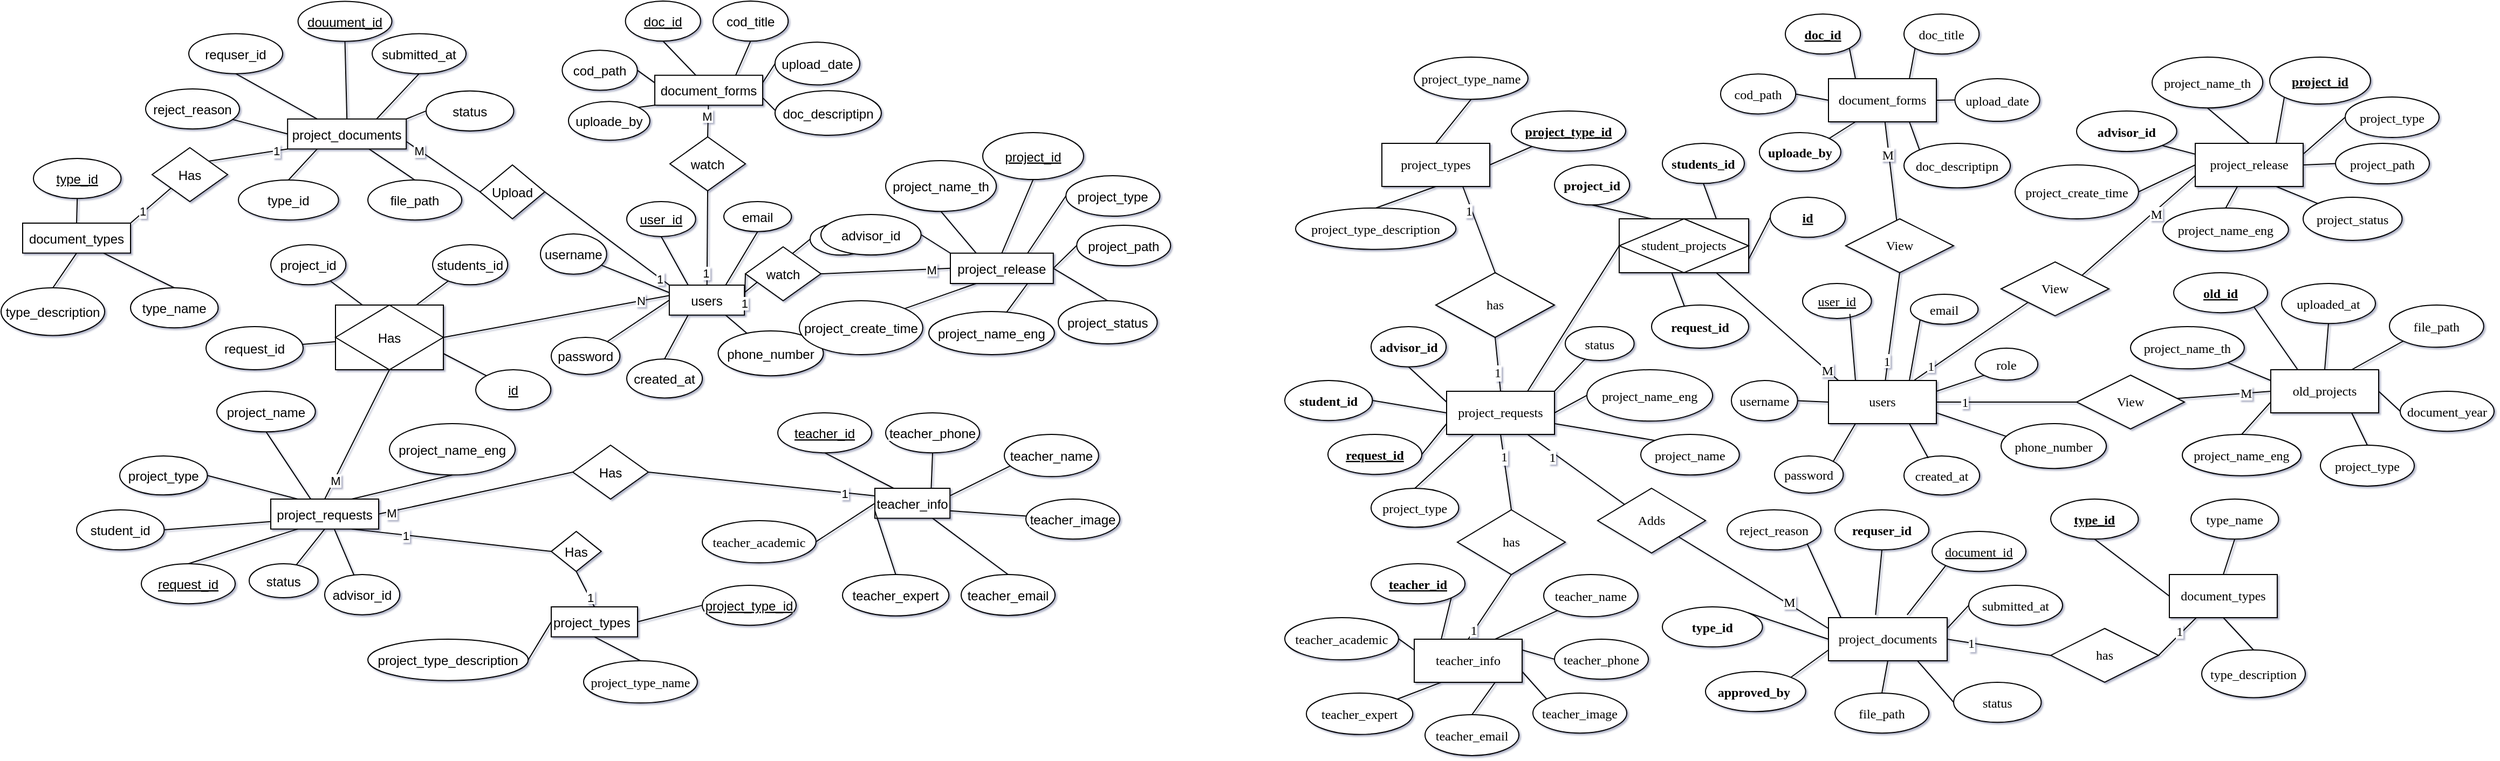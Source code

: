 <mxfile version="26.1.0">
  <diagram id="R2lEEEUBdFMjLlhIrx00" name="Page-1">
    <mxGraphModel dx="1469" dy="787" grid="1" gridSize="10" guides="0" tooltips="1" connect="1" arrows="1" fold="1" page="1" pageScale="1" pageWidth="1169" pageHeight="827" math="0" shadow="1" extFonts="Permanent Marker^https://fonts.googleapis.com/css?family=Permanent+Marker">
      <root>
        <mxCell id="0" />
        <mxCell id="1" parent="0" />
        <mxCell id="ESzOXi0CgvDct79OvY_y-161" value="" style="rounded=0;orthogonalLoop=1;jettySize=auto;exitX=1;exitY=0.5;exitDx=0;exitDy=0;endArrow=none;endFill=0;entryX=0.004;entryY=0.345;entryDx=0;entryDy=0;entryPerimeter=0;labelBackgroundColor=default;fontColor=default;textShadow=0;labelBorderColor=none;" parent="1" source="ubdBSHQZnD_88OrNLMQL-1" target="ESzOXi0CgvDct79OvY_y-35" edge="1">
          <mxGeometry relative="1" as="geometry">
            <mxPoint x="520" y="359" as="sourcePoint" />
            <mxPoint x="620" y="304" as="targetPoint" />
          </mxGeometry>
        </mxCell>
        <mxCell id="kQKOUKrjXKrlpkmoyMPY-5" value="N" style="edgeLabel;align=center;verticalAlign=middle;resizable=0;points=[];labelBackgroundColor=default;fontColor=default;textShadow=0;labelBorderColor=none;rounded=0;" parent="ESzOXi0CgvDct79OvY_y-161" vertex="1" connectable="0">
          <mxGeometry x="0.75" y="1" relative="1" as="geometry">
            <mxPoint as="offset" />
          </mxGeometry>
        </mxCell>
        <mxCell id="ESzOXi0CgvDct79OvY_y-166" value="" style="rounded=0;orthogonalLoop=1;jettySize=auto;exitX=0.5;exitY=1;exitDx=0;exitDy=0;endArrow=none;endFill=0;labelBackgroundColor=default;fontColor=default;textShadow=0;labelBorderColor=none;" parent="1" source="ESzOXi0CgvDct79OvY_y-149" target="ESzOXi0CgvDct79OvY_y-35" edge="1">
          <mxGeometry relative="1" as="geometry" />
        </mxCell>
        <mxCell id="ubdBSHQZnD_88OrNLMQL-10" value="1" style="edgeLabel;align=center;verticalAlign=middle;resizable=0;points=[];labelBackgroundColor=default;fontColor=default;textShadow=0;labelBorderColor=none;rounded=0;" parent="ESzOXi0CgvDct79OvY_y-166" vertex="1" connectable="0">
          <mxGeometry x="0.741" y="-1" relative="1" as="geometry">
            <mxPoint as="offset" />
          </mxGeometry>
        </mxCell>
        <mxCell id="ESzOXi0CgvDct79OvY_y-149" value="watch" style="rhombus;rounded=0;labelBackgroundColor=default;fontColor=default;textShadow=0;labelBorderColor=none;" parent="1" vertex="1">
          <mxGeometry x="630" y="154" width="70" height="50" as="geometry" />
        </mxCell>
        <mxCell id="ESzOXi0CgvDct79OvY_y-165" value="" style="rounded=0;orthogonalLoop=1;jettySize=auto;entryX=0.5;entryY=0;entryDx=0;entryDy=0;endArrow=none;endFill=0;labelBackgroundColor=default;fontColor=default;textShadow=0;labelBorderColor=none;" parent="1" source="ESzOXi0CgvDct79OvY_y-51" target="ESzOXi0CgvDct79OvY_y-149" edge="1">
          <mxGeometry relative="1" as="geometry" />
        </mxCell>
        <mxCell id="ubdBSHQZnD_88OrNLMQL-11" value="M" style="edgeLabel;align=center;verticalAlign=middle;resizable=0;points=[];labelBackgroundColor=default;fontColor=default;textShadow=0;labelBorderColor=none;rounded=0;" parent="ESzOXi0CgvDct79OvY_y-165" vertex="1" connectable="0">
          <mxGeometry x="-0.478" y="-1" relative="1" as="geometry">
            <mxPoint y="2" as="offset" />
          </mxGeometry>
        </mxCell>
        <mxCell id="ESzOXi0CgvDct79OvY_y-170" value="" style="rounded=0;orthogonalLoop=1;jettySize=auto;exitX=1;exitY=0.5;exitDx=0;exitDy=0;entryX=0;entryY=0;entryDx=0;entryDy=0;endArrow=none;endFill=0;labelBackgroundColor=default;fontColor=default;textShadow=0;labelBorderColor=none;" parent="1" source="ESzOXi0CgvDct79OvY_y-147" target="ESzOXi0CgvDct79OvY_y-35" edge="1">
          <mxGeometry relative="1" as="geometry" />
        </mxCell>
        <mxCell id="kQKOUKrjXKrlpkmoyMPY-3" value="1" style="edgeLabel;align=center;verticalAlign=middle;resizable=0;points=[];labelBackgroundColor=default;fontColor=default;textShadow=0;labelBorderColor=none;rounded=0;" parent="ESzOXi0CgvDct79OvY_y-170" vertex="1" connectable="0">
          <mxGeometry x="0.85" relative="1" as="geometry">
            <mxPoint as="offset" />
          </mxGeometry>
        </mxCell>
        <mxCell id="ubdBSHQZnD_88OrNLMQL-6" value="" style="rounded=0;orthogonalLoop=1;jettySize=auto;entryX=0.5;entryY=0;entryDx=0;entryDy=0;endArrow=none;endFill=0;labelBackgroundColor=default;fontColor=default;textShadow=0;labelBorderColor=none;exitX=0.5;exitY=1;exitDx=0;exitDy=0;" parent="1" source="ubdBSHQZnD_88OrNLMQL-1" target="ESzOXi0CgvDct79OvY_y-103" edge="1">
          <mxGeometry relative="1" as="geometry" />
        </mxCell>
        <mxCell id="ubdBSHQZnD_88OrNLMQL-8" value="M" style="edgeLabel;align=center;verticalAlign=middle;resizable=0;points=[];labelBackgroundColor=default;fontColor=default;textShadow=0;labelBorderColor=none;rounded=0;" parent="ubdBSHQZnD_88OrNLMQL-6" vertex="1" connectable="0">
          <mxGeometry x="0.698" y="1" relative="1" as="geometry">
            <mxPoint as="offset" />
          </mxGeometry>
        </mxCell>
        <mxCell id="ubdBSHQZnD_88OrNLMQL-1" value="Has" style="shape=associativeEntity;align=center;labelBackgroundColor=default;fontColor=default;textShadow=0;labelBorderColor=none;rounded=0;" parent="1" vertex="1">
          <mxGeometry x="320" y="310" width="100" height="60" as="geometry" />
        </mxCell>
        <mxCell id="ubdBSHQZnD_88OrNLMQL-3" value="" style="rounded=0;orthogonalLoop=1;jettySize=auto;entryX=0.25;entryY=0;entryDx=0;entryDy=0;endArrow=none;endFill=0;labelBackgroundColor=default;fontColor=default;textShadow=0;labelBorderColor=none;" parent="1" source="ESzOXi0CgvDct79OvY_y-120" target="ubdBSHQZnD_88OrNLMQL-1" edge="1">
          <mxGeometry relative="1" as="geometry" />
        </mxCell>
        <mxCell id="ESzOXi0CgvDct79OvY_y-120" value="project_id" style="ellipse;container=0;labelBackgroundColor=default;fontColor=default;textShadow=0;labelBorderColor=none;rounded=0;" parent="1" vertex="1">
          <mxGeometry x="260.003" y="254.004" width="69.613" height="37.1" as="geometry" />
        </mxCell>
        <mxCell id="ubdBSHQZnD_88OrNLMQL-5" value="" style="rounded=0;orthogonalLoop=1;jettySize=auto;endArrow=none;endFill=0;labelBackgroundColor=default;fontColor=default;textShadow=0;labelBorderColor=none;" parent="1" source="ubdBSHQZnD_88OrNLMQL-4" target="ubdBSHQZnD_88OrNLMQL-1" edge="1">
          <mxGeometry relative="1" as="geometry" />
        </mxCell>
        <mxCell id="ubdBSHQZnD_88OrNLMQL-4" value="request_id" style="ellipse;container=0;labelBackgroundColor=default;fontColor=default;textShadow=0;labelBorderColor=none;rounded=0;" parent="1" vertex="1">
          <mxGeometry x="200" y="330" width="90" height="40" as="geometry" />
        </mxCell>
        <mxCell id="ESzOXi0CgvDct79OvY_y-102" value="" style="rounded=0;orthogonalLoop=1;jettySize=auto;exitX=0.5;exitY=1;exitDx=0;exitDy=0;endArrow=none;endFill=0;labelBackgroundColor=default;fontColor=default;textShadow=0;labelBorderColor=none;" parent="1" source="ESzOXi0CgvDct79OvY_y-103" target="ESzOXi0CgvDct79OvY_y-110" edge="1">
          <mxGeometry relative="1" as="geometry" />
        </mxCell>
        <mxCell id="ubdBSHQZnD_88OrNLMQL-7" value="" style="rounded=0;orthogonalLoop=1;jettySize=auto;entryX=0;entryY=0.5;entryDx=0;entryDy=0;endArrow=none;endFill=0;labelBackgroundColor=default;fontColor=default;textShadow=0;labelBorderColor=none;exitX=0.75;exitY=1;exitDx=0;exitDy=0;" parent="1" source="ESzOXi0CgvDct79OvY_y-103" target="ESzOXi0CgvDct79OvY_y-174" edge="1">
          <mxGeometry relative="1" as="geometry" />
        </mxCell>
        <mxCell id="BMW-N31ml_Nr8-IVmxHA-24" value="1" style="edgeLabel;align=center;verticalAlign=middle;resizable=0;points=[];labelBackgroundColor=default;fontColor=default;textShadow=0;labelBorderColor=none;rounded=0;" parent="ubdBSHQZnD_88OrNLMQL-7" vertex="1" connectable="0">
          <mxGeometry x="-0.458" relative="1" as="geometry">
            <mxPoint as="offset" />
          </mxGeometry>
        </mxCell>
        <mxCell id="ESzOXi0CgvDct79OvY_y-103" value="project_requests" style="rounded=0;container=0;labelBackgroundColor=default;fontColor=default;textShadow=0;labelBorderColor=none;" parent="1" vertex="1">
          <mxGeometry x="260.001" y="489.997" width="100" height="27.82" as="geometry" />
        </mxCell>
        <mxCell id="ESzOXi0CgvDct79OvY_y-160" value="" style="rounded=0;orthogonalLoop=1;jettySize=auto;entryX=0.59;entryY=1.008;entryDx=0;entryDy=0;endArrow=none;endFill=0;labelBackgroundColor=default;fontColor=default;textShadow=0;labelBorderColor=none;strokeColor=default;entryPerimeter=0;" parent="1" source="ESzOXi0CgvDct79OvY_y-109" target="ESzOXi0CgvDct79OvY_y-103" edge="1">
          <mxGeometry relative="1" as="geometry" />
        </mxCell>
        <mxCell id="ESzOXi0CgvDct79OvY_y-109" value="advisor_id" style="ellipse;container=0;labelBackgroundColor=default;fontColor=default;textShadow=0;labelBorderColor=none;rounded=0;" parent="1" vertex="1">
          <mxGeometry x="310.001" y="559.997" width="69.56" height="37.39" as="geometry" />
        </mxCell>
        <mxCell id="ESzOXi0CgvDct79OvY_y-110" value="status" style="ellipse;container=0;labelBackgroundColor=default;fontColor=default;textShadow=0;labelBorderColor=none;rounded=0;" parent="1" vertex="1">
          <mxGeometry x="239.996" y="549.999" width="63.812" height="31.535" as="geometry" />
        </mxCell>
        <mxCell id="ESzOXi0CgvDct79OvY_y-111" value="" style="rounded=0;orthogonalLoop=1;jettySize=auto;exitX=1;exitY=0.5;exitDx=0;exitDy=0;entryX=0.25;entryY=0;entryDx=0;entryDy=0;endArrow=none;endFill=0;labelBackgroundColor=default;fontColor=default;textShadow=0;labelBorderColor=none;" parent="1" source="ESzOXi0CgvDct79OvY_y-112" target="ESzOXi0CgvDct79OvY_y-103" edge="1">
          <mxGeometry relative="1" as="geometry" />
        </mxCell>
        <mxCell id="ESzOXi0CgvDct79OvY_y-112" value="project_type" style="ellipse;container=0;labelBackgroundColor=default;fontColor=default;textShadow=0;labelBorderColor=none;rounded=0;" parent="1" vertex="1">
          <mxGeometry x="120.004" y="449.997" width="81.215" height="36.172" as="geometry" />
        </mxCell>
        <mxCell id="ESzOXi0CgvDct79OvY_y-113" value="" style="rounded=0;orthogonalLoop=1;jettySize=auto;exitX=1;exitY=0.5;exitDx=0;exitDy=0;entryX=0;entryY=0.75;entryDx=0;entryDy=0;endArrow=none;endFill=0;labelBackgroundColor=default;fontColor=default;textShadow=0;labelBorderColor=none;" parent="1" source="ESzOXi0CgvDct79OvY_y-114" target="ESzOXi0CgvDct79OvY_y-103" edge="1">
          <mxGeometry relative="1" as="geometry" />
        </mxCell>
        <mxCell id="ESzOXi0CgvDct79OvY_y-114" value="student_id" style="ellipse;container=0;labelBackgroundColor=default;fontColor=default;textShadow=0;labelBorderColor=none;rounded=0;" parent="1" vertex="1">
          <mxGeometry x="79.996" y="500.002" width="81.215" height="37.1" as="geometry" />
        </mxCell>
        <mxCell id="ESzOXi0CgvDct79OvY_y-115" value="" style="rounded=0;orthogonalLoop=1;jettySize=auto;exitX=0.5;exitY=0;exitDx=0;exitDy=0;endArrow=none;endFill=0;entryX=0.25;entryY=1;entryDx=0;entryDy=0;labelBackgroundColor=default;fontColor=default;textShadow=0;labelBorderColor=none;" parent="1" source="ESzOXi0CgvDct79OvY_y-116" target="ESzOXi0CgvDct79OvY_y-103" edge="1">
          <mxGeometry relative="1" as="geometry">
            <mxPoint x="325.193" y="536.747" as="targetPoint" />
          </mxGeometry>
        </mxCell>
        <mxCell id="ESzOXi0CgvDct79OvY_y-116" value="request_id" style="ellipse;container=0;fontStyle=4;labelBackgroundColor=default;fontColor=default;textShadow=0;labelBorderColor=none;rounded=0;" parent="1" vertex="1">
          <mxGeometry x="140.0" y="549.999" width="87.017" height="37.1" as="geometry" />
        </mxCell>
        <mxCell id="ESzOXi0CgvDct79OvY_y-105" value="project_name_eng" style="ellipse;container=0;labelBackgroundColor=default;fontColor=default;textShadow=0;labelBorderColor=none;rounded=0;" parent="1" vertex="1">
          <mxGeometry x="370.001" y="419.997" width="116.58" height="47.64" as="geometry" />
        </mxCell>
        <mxCell id="ESzOXi0CgvDct79OvY_y-104" value="" style="rounded=0;orthogonalLoop=1;jettySize=auto;exitX=0.5;exitY=1;exitDx=0;exitDy=0;entryX=0.75;entryY=0;entryDx=0;entryDy=0;endArrow=none;endFill=0;labelBackgroundColor=default;fontColor=default;textShadow=0;labelBorderColor=none;" parent="1" source="ESzOXi0CgvDct79OvY_y-105" target="ESzOXi0CgvDct79OvY_y-103" edge="1">
          <mxGeometry relative="1" as="geometry" />
        </mxCell>
        <mxCell id="ESzOXi0CgvDct79OvY_y-107" value="project_name" style="ellipse;container=0;labelBackgroundColor=default;fontColor=default;textShadow=0;labelBorderColor=none;rounded=0;" parent="1" vertex="1">
          <mxGeometry x="210.001" y="389.997" width="91.35" height="37.64" as="geometry" />
        </mxCell>
        <mxCell id="ESzOXi0CgvDct79OvY_y-106" value="" style="rounded=0;orthogonalLoop=1;jettySize=auto;exitX=0.5;exitY=1;exitDx=0;exitDy=0;entryX=0.37;entryY=0;entryDx=0;entryDy=0;endArrow=none;endFill=0;labelBackgroundColor=default;fontColor=default;textShadow=0;labelBorderColor=none;entryPerimeter=0;" parent="1" source="ESzOXi0CgvDct79OvY_y-107" target="ESzOXi0CgvDct79OvY_y-103" edge="1">
          <mxGeometry relative="1" as="geometry" />
        </mxCell>
        <mxCell id="BMW-N31ml_Nr8-IVmxHA-23" value="" style="rounded=0;orthogonalLoop=1;jettySize=auto;entryX=0.5;entryY=0;entryDx=0;entryDy=0;endArrow=none;startFill=0;labelBackgroundColor=default;fontColor=default;textShadow=0;labelBorderColor=none;exitX=0.5;exitY=1;exitDx=0;exitDy=0;" parent="1" source="ESzOXi0CgvDct79OvY_y-174" target="BMW-N31ml_Nr8-IVmxHA-9" edge="1">
          <mxGeometry relative="1" as="geometry">
            <mxPoint x="570" y="550" as="sourcePoint" />
          </mxGeometry>
        </mxCell>
        <mxCell id="BMW-N31ml_Nr8-IVmxHA-25" value="1" style="edgeLabel;align=center;verticalAlign=middle;resizable=0;points=[];labelBackgroundColor=default;fontColor=default;textShadow=0;labelBorderColor=none;rounded=0;" parent="BMW-N31ml_Nr8-IVmxHA-23" vertex="1" connectable="0">
          <mxGeometry x="0.471" y="1" relative="1" as="geometry">
            <mxPoint as="offset" />
          </mxGeometry>
        </mxCell>
        <mxCell id="ESzOXi0CgvDct79OvY_y-174" value="Has" style="rhombus;rounded=0;labelBackgroundColor=default;fontColor=default;textShadow=0;labelBorderColor=none;" parent="1" vertex="1">
          <mxGeometry x="519.997" y="520.004" width="46.409" height="37.1" as="geometry" />
        </mxCell>
        <mxCell id="ESzOXi0CgvDct79OvY_y-176" value="" style="rounded=0;orthogonalLoop=1;jettySize=auto;exitX=1;exitY=0.5;exitDx=0;exitDy=0;endArrow=none;endFill=0;entryX=0;entryY=0.5;entryDx=0;entryDy=0;labelBackgroundColor=default;fontColor=default;textShadow=0;labelBorderColor=none;" parent="1" source="ESzOXi0CgvDct79OvY_y-103" target="ubdBSHQZnD_88OrNLMQL-17" edge="1">
          <mxGeometry relative="1" as="geometry">
            <mxPoint x="670.201" y="534.004" as="sourcePoint" />
            <mxPoint x="630" y="614" as="targetPoint" />
          </mxGeometry>
        </mxCell>
        <mxCell id="ubdBSHQZnD_88OrNLMQL-16" value="M" style="edgeLabel;align=center;verticalAlign=middle;resizable=0;points=[];labelBackgroundColor=default;fontColor=default;textShadow=0;labelBorderColor=none;rounded=0;" parent="ESzOXi0CgvDct79OvY_y-176" vertex="1" connectable="0">
          <mxGeometry x="-0.867" y="-1" relative="1" as="geometry">
            <mxPoint as="offset" />
          </mxGeometry>
        </mxCell>
        <mxCell id="ubdBSHQZnD_88OrNLMQL-18" value="" style="rounded=0;orthogonalLoop=1;jettySize=auto;endArrow=none;endFill=0;entryX=0;entryY=0.25;entryDx=0;entryDy=0;labelBackgroundColor=default;fontColor=default;textShadow=0;labelBorderColor=none;exitX=1;exitY=0.5;exitDx=0;exitDy=0;" parent="1" source="ubdBSHQZnD_88OrNLMQL-17" target="ESzOXi0CgvDct79OvY_y-2" edge="1">
          <mxGeometry relative="1" as="geometry">
            <mxPoint x="881.66" y="610" as="targetPoint" />
            <mxPoint x="749.995" y="566.668" as="sourcePoint" />
          </mxGeometry>
        </mxCell>
        <mxCell id="BMW-N31ml_Nr8-IVmxHA-1" value="1" style="edgeLabel;align=center;verticalAlign=middle;resizable=0;points=[];labelBackgroundColor=default;fontColor=default;textShadow=0;labelBorderColor=none;rounded=0;" parent="ubdBSHQZnD_88OrNLMQL-18" vertex="1" connectable="0">
          <mxGeometry x="0.735" relative="1" as="geometry">
            <mxPoint as="offset" />
          </mxGeometry>
        </mxCell>
        <mxCell id="ubdBSHQZnD_88OrNLMQL-17" value="Has" style="rhombus;rounded=0;labelBackgroundColor=default;fontColor=default;textShadow=0;labelBorderColor=none;" parent="1" vertex="1">
          <mxGeometry x="540" y="440" width="70" height="50" as="geometry" />
        </mxCell>
        <mxCell id="BMW-N31ml_Nr8-IVmxHA-4" value="" style="rounded=0;orthogonalLoop=1;jettySize=auto;entryX=0.75;entryY=0;entryDx=0;entryDy=0;endArrow=none;startFill=0;labelBackgroundColor=default;fontColor=default;textShadow=0;labelBorderColor=none;" parent="1" source="BMW-N31ml_Nr8-IVmxHA-2" target="ubdBSHQZnD_88OrNLMQL-1" edge="1">
          <mxGeometry relative="1" as="geometry" />
        </mxCell>
        <mxCell id="BMW-N31ml_Nr8-IVmxHA-2" value="students_id" style="ellipse;container=0;labelBackgroundColor=default;fontColor=default;textShadow=0;labelBorderColor=none;rounded=0;" parent="1" vertex="1">
          <mxGeometry x="410.003" y="254.004" width="69.613" height="37.1" as="geometry" />
        </mxCell>
        <mxCell id="BMW-N31ml_Nr8-IVmxHA-5" value="" style="rounded=0;orthogonalLoop=1;jettySize=auto;entryX=1;entryY=0.75;entryDx=0;entryDy=0;endArrow=none;startFill=0;labelBackgroundColor=default;fontColor=default;textShadow=0;labelBorderColor=none;" parent="1" source="BMW-N31ml_Nr8-IVmxHA-3" target="ubdBSHQZnD_88OrNLMQL-1" edge="1">
          <mxGeometry relative="1" as="geometry" />
        </mxCell>
        <mxCell id="BMW-N31ml_Nr8-IVmxHA-3" value="id" style="ellipse;container=0;fontStyle=4;labelBackgroundColor=default;fontColor=default;textShadow=0;labelBorderColor=none;rounded=0;" parent="1" vertex="1">
          <mxGeometry x="450.003" y="370.004" width="69.613" height="37.1" as="geometry" />
        </mxCell>
        <mxCell id="BMW-N31ml_Nr8-IVmxHA-9" value="project_types" style="rounded=0;align=left;labelBackgroundColor=default;fontColor=default;textShadow=0;labelBorderColor=none;" parent="1" vertex="1">
          <mxGeometry x="520" y="590" width="80" height="27.82" as="geometry" />
        </mxCell>
        <mxCell id="BMW-N31ml_Nr8-IVmxHA-15" value="" style="rounded=0;orthogonalLoop=1;jettySize=auto;exitX=0.5;exitY=0;exitDx=0;exitDy=0;entryX=0.5;entryY=1;entryDx=0;entryDy=0;endArrow=none;endFill=0;labelBackgroundColor=default;fontColor=default;textShadow=0;labelBorderColor=none;" parent="1" source="BMW-N31ml_Nr8-IVmxHA-16" target="BMW-N31ml_Nr8-IVmxHA-9" edge="1">
          <mxGeometry relative="1" as="geometry" />
        </mxCell>
        <mxCell id="BMW-N31ml_Nr8-IVmxHA-16" value="project_type_name" style="ellipse;fontFamily=Sarabun;fontSource=https%3A%2F%2Ffonts.googleapis.com%2Fcss%3Ffamily%3DSarabun;labelBackgroundColor=default;fontColor=default;textShadow=0;labelBorderColor=none;rounded=0;" parent="1" vertex="1">
          <mxGeometry x="550.003" y="639.999" width="105.42" height="39.15" as="geometry" />
        </mxCell>
        <mxCell id="BMW-N31ml_Nr8-IVmxHA-17" value="" style="rounded=0;orthogonalLoop=1;jettySize=auto;entryX=1;entryY=0.5;entryDx=0;entryDy=0;endArrow=none;endFill=0;exitX=0;exitY=0.5;exitDx=0;exitDy=0;labelBackgroundColor=default;fontColor=default;textShadow=0;labelBorderColor=none;" parent="1" source="BMW-N31ml_Nr8-IVmxHA-18" target="BMW-N31ml_Nr8-IVmxHA-9" edge="1">
          <mxGeometry relative="1" as="geometry">
            <mxPoint x="725.38" y="531" as="sourcePoint" />
          </mxGeometry>
        </mxCell>
        <mxCell id="BMW-N31ml_Nr8-IVmxHA-19" value="project_type_description" style="ellipse;labelBackgroundColor=default;fontColor=default;textShadow=0;labelBorderColor=none;rounded=0;" parent="1" vertex="1">
          <mxGeometry x="350" y="620" width="148.62" height="38.4" as="geometry" />
        </mxCell>
        <mxCell id="BMW-N31ml_Nr8-IVmxHA-20" value="" style="rounded=0;orthogonalLoop=1;jettySize=auto;exitX=1;exitY=0.5;exitDx=0;exitDy=0;entryX=0;entryY=0.5;entryDx=0;entryDy=0;endArrow=none;endFill=0;labelBackgroundColor=default;fontColor=default;textShadow=0;labelBorderColor=none;" parent="1" source="BMW-N31ml_Nr8-IVmxHA-19" target="BMW-N31ml_Nr8-IVmxHA-9" edge="1">
          <mxGeometry relative="1" as="geometry">
            <mxPoint x="510.0" y="603.2" as="sourcePoint" />
          </mxGeometry>
        </mxCell>
        <mxCell id="ESzOXi0CgvDct79OvY_y-16" value="teacher_email" style="ellipse;labelBackgroundColor=default;fontColor=default;textShadow=0;labelBorderColor=none;rounded=0;" parent="1" vertex="1">
          <mxGeometry x="900" y="560" width="87.02" height="37.95" as="geometry" />
        </mxCell>
        <mxCell id="ESzOXi0CgvDct79OvY_y-190" value="" style="rounded=0;orthogonalLoop=1;jettySize=auto;exitX=0.5;exitY=0;exitDx=0;exitDy=0;endArrow=none;endFill=0;labelBackgroundColor=default;fontColor=default;textShadow=0;labelBorderColor=none;" parent="1" source="ESzOXi0CgvDct79OvY_y-16" target="ESzOXi0CgvDct79OvY_y-2" edge="1">
          <mxGeometry relative="1" as="geometry" />
        </mxCell>
        <mxCell id="BMW-N31ml_Nr8-IVmxHA-18" value="project_type_id" style="ellipse;fontStyle=4;labelBackgroundColor=default;fontColor=default;textShadow=0;labelBorderColor=none;rounded=0;" parent="1" vertex="1">
          <mxGeometry x="660.0" y="570.002" width="87.017" height="37.1" as="geometry" />
        </mxCell>
        <mxCell id="ESzOXi0CgvDct79OvY_y-11" value="type_description" style="ellipse;labelBackgroundColor=default;fontColor=default;textShadow=0;labelBorderColor=none;rounded=0;" parent="1" vertex="1">
          <mxGeometry x="9.998" y="294.004" width="96.02" height="44.23" as="geometry" />
        </mxCell>
        <mxCell id="ESzOXi0CgvDct79OvY_y-15" value="" style="rounded=0;orthogonalLoop=1;jettySize=auto;exitX=0.5;exitY=0;exitDx=0;exitDy=0;entryX=0.5;entryY=1;entryDx=0;entryDy=0;endArrow=none;endFill=0;labelBackgroundColor=default;fontColor=default;textShadow=0;labelBorderColor=none;" parent="1" source="ESzOXi0CgvDct79OvY_y-11" target="ESzOXi0CgvDct79OvY_y-1" edge="1">
          <mxGeometry relative="1" as="geometry" />
        </mxCell>
        <mxCell id="ESzOXi0CgvDct79OvY_y-29" value="" style="rounded=0;orthogonalLoop=1;jettySize=auto;exitX=0.5;exitY=0;exitDx=0;exitDy=0;entryX=0.75;entryY=1;entryDx=0;entryDy=0;endArrow=none;endFill=0;labelBackgroundColor=default;fontColor=default;textShadow=0;labelBorderColor=none;" parent="1" source="ESzOXi0CgvDct79OvY_y-10" target="ESzOXi0CgvDct79OvY_y-1" edge="1">
          <mxGeometry relative="1" as="geometry" />
        </mxCell>
        <mxCell id="ESzOXi0CgvDct79OvY_y-10" value="type_name" style="ellipse;labelBackgroundColor=default;fontColor=default;textShadow=0;labelBorderColor=none;rounded=0;" parent="1" vertex="1">
          <mxGeometry x="130.003" y="294.002" width="81.215" height="37.1" as="geometry" />
        </mxCell>
        <mxCell id="BMW-N31ml_Nr8-IVmxHA-27" style="rounded=0;orthogonalLoop=1;jettySize=auto;html=1;exitX=1;exitY=0;exitDx=0;exitDy=0;entryX=0;entryY=1;entryDx=0;entryDy=0;endArrow=none;startFill=0;textShadow=0;" parent="1" source="ESzOXi0CgvDct79OvY_y-1" target="ESzOXi0CgvDct79OvY_y-177" edge="1">
          <mxGeometry relative="1" as="geometry" />
        </mxCell>
        <mxCell id="BMW-N31ml_Nr8-IVmxHA-31" value="1" style="edgeLabel;html=1;align=center;verticalAlign=middle;resizable=0;points=[];textShadow=0;rounded=0;" parent="BMW-N31ml_Nr8-IVmxHA-27" vertex="1" connectable="0">
          <mxGeometry x="-0.384" y="1" relative="1" as="geometry">
            <mxPoint as="offset" />
          </mxGeometry>
        </mxCell>
        <mxCell id="ESzOXi0CgvDct79OvY_y-1" value="document_types" style="rounded=0;labelBackgroundColor=default;fontColor=default;textShadow=0;labelBorderColor=none;" parent="1" vertex="1">
          <mxGeometry x="29.997" y="233.997" width="100" height="27.82" as="geometry" />
        </mxCell>
        <mxCell id="ESzOXi0CgvDct79OvY_y-9" value="type_id" style="ellipse;fontStyle=4;labelBackgroundColor=default;fontColor=default;textShadow=0;labelBorderColor=none;rounded=0;" parent="1" vertex="1">
          <mxGeometry x="39.997" y="173.997" width="81.215" height="37.1" as="geometry" />
        </mxCell>
        <mxCell id="ESzOXi0CgvDct79OvY_y-30" value="" style="rounded=0;orthogonalLoop=1;jettySize=auto;exitX=0.5;exitY=1;exitDx=0;exitDy=0;entryX=0.5;entryY=0;entryDx=0;entryDy=0;endArrow=none;endFill=0;labelBackgroundColor=default;fontColor=default;textShadow=0;labelBorderColor=none;" parent="1" source="ESzOXi0CgvDct79OvY_y-9" target="ESzOXi0CgvDct79OvY_y-1" edge="1">
          <mxGeometry relative="1" as="geometry" />
        </mxCell>
        <mxCell id="BMW-N31ml_Nr8-IVmxHA-34" style="rounded=0;orthogonalLoop=1;jettySize=auto;html=1;exitX=1;exitY=0.5;exitDx=0;exitDy=0;entryX=0;entryY=0.5;entryDx=0;entryDy=0;endArrow=none;startFill=0;textShadow=0;" parent="1" source="ESzOXi0CgvDct79OvY_y-87" target="BMW-N31ml_Nr8-IVmxHA-32" edge="1">
          <mxGeometry relative="1" as="geometry" />
        </mxCell>
        <mxCell id="ESzOXi0CgvDct79OvY_y-87" value="project_release" style="rounded=0;labelBackgroundColor=default;fontColor=default;textShadow=0;labelBorderColor=none;" parent="1" vertex="1">
          <mxGeometry x="890.002" y="261.865" width="95.411" height="28.135" as="geometry" />
        </mxCell>
        <mxCell id="ESzOXi0CgvDct79OvY_y-88" value="" style="rounded=0;orthogonalLoop=1;jettySize=auto;exitX=0;exitY=0.5;exitDx=0;exitDy=0;entryX=0.75;entryY=0;entryDx=0;entryDy=0;endArrow=none;endFill=0;labelBackgroundColor=default;fontColor=default;textShadow=0;labelBorderColor=none;" parent="1" source="ESzOXi0CgvDct79OvY_y-89" target="ESzOXi0CgvDct79OvY_y-87" edge="1">
          <mxGeometry relative="1" as="geometry" />
        </mxCell>
        <mxCell id="ESzOXi0CgvDct79OvY_y-89" value="project_type" style="ellipse;labelBackgroundColor=default;fontColor=default;textShadow=0;labelBorderColor=none;rounded=0;" parent="1" vertex="1">
          <mxGeometry x="997.109" y="190.0" width="87.018" height="37.52" as="geometry" />
        </mxCell>
        <mxCell id="ESzOXi0CgvDct79OvY_y-90" value="" style="rounded=0;orthogonalLoop=1;jettySize=auto;exitX=0.5;exitY=1;exitDx=0;exitDy=0;entryX=0.25;entryY=0;entryDx=0;entryDy=0;endArrow=none;endFill=0;labelBackgroundColor=default;fontColor=default;textShadow=0;labelBorderColor=none;" parent="1" source="ESzOXi0CgvDct79OvY_y-91" target="ESzOXi0CgvDct79OvY_y-87" edge="1">
          <mxGeometry relative="1" as="geometry" />
        </mxCell>
        <mxCell id="ESzOXi0CgvDct79OvY_y-91" value="project_name_th" style="ellipse;labelBackgroundColor=default;fontColor=default;textShadow=0;labelBorderColor=none;rounded=0;" parent="1" vertex="1">
          <mxGeometry x="830" y="176.0" width="102.57" height="47.17" as="geometry" />
        </mxCell>
        <mxCell id="ESzOXi0CgvDct79OvY_y-92" value="" style="rounded=0;orthogonalLoop=1;jettySize=auto;exitX=0.5;exitY=0;exitDx=0;exitDy=0;entryX=1;entryY=0.5;entryDx=0;entryDy=0;endArrow=none;endFill=0;labelBackgroundColor=default;fontColor=default;textShadow=0;labelBorderColor=none;" parent="1" source="ESzOXi0CgvDct79OvY_y-93" target="ESzOXi0CgvDct79OvY_y-87" edge="1">
          <mxGeometry relative="1" as="geometry" />
        </mxCell>
        <mxCell id="ESzOXi0CgvDct79OvY_y-93" value="project_status" style="ellipse;labelBackgroundColor=default;fontColor=default;textShadow=0;labelBorderColor=none;rounded=0;" parent="1" vertex="1">
          <mxGeometry x="990" y="306" width="91.73" height="40" as="geometry" />
        </mxCell>
        <mxCell id="ESzOXi0CgvDct79OvY_y-95" value="" style="rounded=0;orthogonalLoop=1;jettySize=auto;exitX=1;exitY=0.5;exitDx=0;exitDy=0;entryX=0;entryY=0;entryDx=0;entryDy=0;endArrow=none;endFill=0;labelBackgroundColor=default;fontColor=default;textShadow=0;labelBorderColor=none;" parent="1" source="ESzOXi0CgvDct79OvY_y-96" target="ESzOXi0CgvDct79OvY_y-87" edge="1">
          <mxGeometry relative="1" as="geometry" />
        </mxCell>
        <mxCell id="ESzOXi0CgvDct79OvY_y-99" value="" style="rounded=0;orthogonalLoop=1;jettySize=auto;exitX=0.5;exitY=1;exitDx=0;exitDy=0;entryX=0.5;entryY=0;entryDx=0;entryDy=0;endArrow=none;endFill=0;labelBackgroundColor=default;fontColor=default;textShadow=0;labelBorderColor=none;" parent="1" source="ESzOXi0CgvDct79OvY_y-100" target="ESzOXi0CgvDct79OvY_y-87" edge="1">
          <mxGeometry relative="1" as="geometry" />
        </mxCell>
        <mxCell id="ESzOXi0CgvDct79OvY_y-100" value="project_id" style="ellipse;fontStyle=4;labelBackgroundColor=default;fontColor=default;textShadow=0;labelBorderColor=none;rounded=0;" parent="1" vertex="1">
          <mxGeometry x="920" y="150" width="93.48" height="43.52" as="geometry" />
        </mxCell>
        <mxCell id="ESzOXi0CgvDct79OvY_y-171" value="" style="rounded=0;orthogonalLoop=1;jettySize=auto;exitX=0;exitY=0.5;exitDx=0;exitDy=0;entryX=1;entryY=0.5;entryDx=0;entryDy=0;endArrow=none;endFill=0;labelBackgroundColor=default;fontColor=default;textShadow=0;labelBorderColor=none;" parent="1" source="ESzOXi0CgvDct79OvY_y-87" target="ESzOXi0CgvDct79OvY_y-155" edge="1">
          <mxGeometry relative="1" as="geometry">
            <mxPoint x="760" y="305" as="targetPoint" />
          </mxGeometry>
        </mxCell>
        <mxCell id="ubdBSHQZnD_88OrNLMQL-13" value="M" style="edgeLabel;align=center;verticalAlign=middle;resizable=0;points=[];labelBackgroundColor=default;fontColor=default;textShadow=0;labelBorderColor=none;rounded=0;" parent="ESzOXi0CgvDct79OvY_y-171" vertex="1" connectable="0">
          <mxGeometry x="-0.705" relative="1" as="geometry">
            <mxPoint as="offset" />
          </mxGeometry>
        </mxCell>
        <mxCell id="ESzOXi0CgvDct79OvY_y-94" value="project_name_eng" style="ellipse;labelBackgroundColor=default;fontColor=default;textShadow=0;labelBorderColor=none;rounded=0;" parent="1" vertex="1">
          <mxGeometry x="870" y="316" width="116.42" height="40" as="geometry" />
        </mxCell>
        <mxCell id="ESzOXi0CgvDct79OvY_y-86" value="" style="rounded=0;orthogonalLoop=1;jettySize=auto;exitX=0.75;exitY=1;exitDx=0;exitDy=0;endArrow=none;endFill=0;labelBackgroundColor=default;fontColor=default;textShadow=0;labelBorderColor=none;" parent="1" source="ESzOXi0CgvDct79OvY_y-87" target="ESzOXi0CgvDct79OvY_y-94" edge="1">
          <mxGeometry relative="1" as="geometry" />
        </mxCell>
        <mxCell id="ESzOXi0CgvDct79OvY_y-97" value="" style="rounded=0;orthogonalLoop=1;jettySize=auto;exitX=1;exitY=0;exitDx=0;exitDy=0;entryX=0.25;entryY=1;entryDx=0;entryDy=0;endArrow=none;endFill=0;labelBackgroundColor=default;fontColor=default;textShadow=0;labelBorderColor=none;" parent="1" source="ESzOXi0CgvDct79OvY_y-98" target="ESzOXi0CgvDct79OvY_y-87" edge="1">
          <mxGeometry relative="1" as="geometry" />
        </mxCell>
        <mxCell id="BMW-N31ml_Nr8-IVmxHA-32" value="project_path" style="ellipse;labelBackgroundColor=default;fontColor=default;textShadow=0;labelBorderColor=none;rounded=0;" parent="1" vertex="1">
          <mxGeometry x="1007.109" y="236.0" width="87.018" height="37.52" as="geometry" />
        </mxCell>
        <mxCell id="ESzOXi0CgvDct79OvY_y-27" value="" style="rounded=0;orthogonalLoop=1;jettySize=auto;exitX=1;exitY=0.75;exitDx=0;exitDy=0;endArrow=none;endFill=0;labelBackgroundColor=default;fontColor=default;textShadow=0;labelBorderColor=none;" parent="1" source="ESzOXi0CgvDct79OvY_y-2" target="ESzOXi0CgvDct79OvY_y-18" edge="1">
          <mxGeometry relative="1" as="geometry" />
        </mxCell>
        <mxCell id="ESzOXi0CgvDct79OvY_y-2" value="teacher_info" style="rounded=0;labelBackgroundColor=default;fontColor=default;textShadow=0;labelBorderColor=none;" parent="1" vertex="1">
          <mxGeometry x="820.004" y="480.004" width="69.613" height="27.825" as="geometry" />
        </mxCell>
        <mxCell id="ESzOXi0CgvDct79OvY_y-31" value="" style="rounded=0;orthogonalLoop=1;jettySize=auto;exitX=0.5;exitY=1;exitDx=0;exitDy=0;entryX=0.75;entryY=0;entryDx=0;entryDy=0;endArrow=none;endFill=0;labelBackgroundColor=default;fontColor=default;textShadow=0;labelBorderColor=none;" parent="1" source="ESzOXi0CgvDct79OvY_y-12" target="ESzOXi0CgvDct79OvY_y-2" edge="1">
          <mxGeometry relative="1" as="geometry" />
        </mxCell>
        <mxCell id="ESzOXi0CgvDct79OvY_y-12" value="teacher_phone" style="ellipse;labelBackgroundColor=default;fontColor=default;textShadow=0;labelBorderColor=none;rounded=0;" parent="1" vertex="1">
          <mxGeometry x="830.004" y="409.997" width="87.017" height="37.1" as="geometry" />
        </mxCell>
        <mxCell id="ESzOXi0CgvDct79OvY_y-25" value="" style="rounded=0;orthogonalLoop=1;jettySize=auto;exitX=0.082;exitY=0.726;exitDx=0;exitDy=0;entryX=1;entryY=0.25;entryDx=0;entryDy=0;endArrow=none;endFill=0;exitPerimeter=0;labelBackgroundColor=default;fontColor=default;textShadow=0;labelBorderColor=none;" parent="1" source="ESzOXi0CgvDct79OvY_y-17" target="ESzOXi0CgvDct79OvY_y-2" edge="1">
          <mxGeometry relative="1" as="geometry" />
        </mxCell>
        <mxCell id="ESzOXi0CgvDct79OvY_y-17" value="teacher_name" style="ellipse;labelBackgroundColor=default;fontColor=default;textShadow=0;labelBorderColor=none;rounded=0;" parent="1" vertex="1">
          <mxGeometry x="940.003" y="429.999" width="87.41" height="39.15" as="geometry" />
        </mxCell>
        <mxCell id="ESzOXi0CgvDct79OvY_y-18" value="teacher_image" style="ellipse;labelBackgroundColor=default;fontColor=default;textShadow=0;labelBorderColor=none;rounded=0;" parent="1" vertex="1">
          <mxGeometry x="959.998" y="489.996" width="87.017" height="37.1" as="geometry" />
        </mxCell>
        <mxCell id="ESzOXi0CgvDct79OvY_y-23" value="" style="rounded=0;orthogonalLoop=1;jettySize=auto;exitX=1;exitY=0.5;exitDx=0;exitDy=0;entryX=0;entryY=0.5;entryDx=0;entryDy=0;endArrow=none;endFill=0;labelBackgroundColor=default;fontColor=default;textShadow=0;labelBorderColor=none;" parent="1" source="ESzOXi0CgvDct79OvY_y-19" target="ESzOXi0CgvDct79OvY_y-2" edge="1">
          <mxGeometry relative="1" as="geometry" />
        </mxCell>
        <mxCell id="ESzOXi0CgvDct79OvY_y-19" value="teacher_academic" style="ellipse;fontFamily=Sarabun;fontSource=https%3A%2F%2Ffonts.googleapis.com%2Fcss%3Ffamily%3DSarabun;labelBackgroundColor=default;fontColor=default;textShadow=0;labelBorderColor=none;rounded=0;" parent="1" vertex="1">
          <mxGeometry x="660.003" y="509.999" width="105.42" height="39.15" as="geometry" />
        </mxCell>
        <mxCell id="ESzOXi0CgvDct79OvY_y-28" value="" style="rounded=0;orthogonalLoop=1;jettySize=auto;exitX=0.5;exitY=1;exitDx=0;exitDy=0;entryX=0.25;entryY=0;entryDx=0;entryDy=0;endArrow=none;endFill=0;labelBackgroundColor=default;fontColor=default;textShadow=0;labelBorderColor=none;" parent="1" source="ESzOXi0CgvDct79OvY_y-21" target="ESzOXi0CgvDct79OvY_y-2" edge="1">
          <mxGeometry relative="1" as="geometry" />
        </mxCell>
        <mxCell id="ESzOXi0CgvDct79OvY_y-21" value="teacher_id" style="ellipse;fontStyle=4;labelBackgroundColor=default;fontColor=default;textShadow=0;labelBorderColor=none;rounded=0;" parent="1" vertex="1">
          <mxGeometry x="730.0" y="410.002" width="87.017" height="37.1" as="geometry" />
        </mxCell>
        <mxCell id="ESzOXi0CgvDct79OvY_y-20" value="teacher_expert" style="ellipse;labelBackgroundColor=default;fontColor=default;textShadow=0;labelBorderColor=none;rounded=0;" parent="1" vertex="1">
          <mxGeometry x="790.003" y="559.999" width="98.62" height="38.4" as="geometry" />
        </mxCell>
        <mxCell id="ESzOXi0CgvDct79OvY_y-26" value="" style="rounded=0;orthogonalLoop=1;jettySize=auto;exitX=0.5;exitY=0;exitDx=0;exitDy=0;entryX=0;entryY=0.75;entryDx=0;entryDy=0;endArrow=none;endFill=0;labelBackgroundColor=default;fontColor=default;textShadow=0;labelBorderColor=none;" parent="1" source="ESzOXi0CgvDct79OvY_y-20" target="ESzOXi0CgvDct79OvY_y-2" edge="1">
          <mxGeometry relative="1" as="geometry" />
        </mxCell>
        <mxCell id="ESzOXi0CgvDct79OvY_y-34" value="" style="rounded=0;orthogonalLoop=1;jettySize=auto;exitX=0.75;exitY=1;exitDx=0;exitDy=0;endArrow=none;endFill=0;labelBackgroundColor=default;fontColor=default;textShadow=0;labelBorderColor=none;" parent="1" source="ESzOXi0CgvDct79OvY_y-35" target="ESzOXi0CgvDct79OvY_y-42" edge="1">
          <mxGeometry relative="1" as="geometry" />
        </mxCell>
        <mxCell id="ESzOXi0CgvDct79OvY_y-35" value="users" style="rounded=0;labelBackgroundColor=default;fontColor=default;textShadow=0;labelBorderColor=none;" parent="1" vertex="1">
          <mxGeometry x="629.448" y="291.524" width="69.613" height="27.825" as="geometry" />
        </mxCell>
        <mxCell id="ESzOXi0CgvDct79OvY_y-36" value="" style="rounded=0;orthogonalLoop=1;jettySize=auto;exitX=0.5;exitY=1;exitDx=0;exitDy=0;entryX=0.75;entryY=0;entryDx=0;entryDy=0;endArrow=none;endFill=0;labelBackgroundColor=default;fontColor=default;textShadow=0;labelBorderColor=none;" parent="1" source="ESzOXi0CgvDct79OvY_y-37" target="ESzOXi0CgvDct79OvY_y-35" edge="1">
          <mxGeometry relative="1" as="geometry" />
        </mxCell>
        <mxCell id="ESzOXi0CgvDct79OvY_y-37" value="email" style="ellipse;labelBackgroundColor=default;fontColor=default;textShadow=0;labelBorderColor=none;rounded=0;" parent="1" vertex="1">
          <mxGeometry x="679.998" y="214.0" width="62.652" height="27.825" as="geometry" />
        </mxCell>
        <mxCell id="ESzOXi0CgvDct79OvY_y-40" value="" style="rounded=0;orthogonalLoop=1;jettySize=auto;exitX=0;exitY=0.5;exitDx=0;exitDy=0;entryX=1;entryY=0.25;entryDx=0;entryDy=0;endArrow=none;endFill=0;labelBackgroundColor=default;fontColor=default;textShadow=0;labelBorderColor=none;" parent="1" source="ESzOXi0CgvDct79OvY_y-41" target="ESzOXi0CgvDct79OvY_y-35" edge="1">
          <mxGeometry relative="1" as="geometry" />
        </mxCell>
        <mxCell id="ESzOXi0CgvDct79OvY_y-41" value="role" style="ellipse;labelBackgroundColor=default;fontColor=default;textShadow=0;labelBorderColor=none;rounded=0;" parent="1" vertex="1">
          <mxGeometry x="760.0" y="233.997" width="58.011" height="29.68" as="geometry" />
        </mxCell>
        <mxCell id="ESzOXi0CgvDct79OvY_y-42" value="phone_number" style="ellipse;labelBackgroundColor=default;fontColor=default;textShadow=0;labelBorderColor=none;rounded=0;" parent="1" vertex="1">
          <mxGeometry x="674.695" y="333.997" width="97.57" height="41.6" as="geometry" />
        </mxCell>
        <mxCell id="ESzOXi0CgvDct79OvY_y-168" value="" style="rounded=0;orthogonalLoop=1;jettySize=auto;entryX=0;entryY=0.5;entryDx=0;entryDy=0;endArrow=none;endFill=0;labelBackgroundColor=default;fontColor=default;textShadow=0;labelBorderColor=none;" parent="1" source="ESzOXi0CgvDct79OvY_y-44" target="ESzOXi0CgvDct79OvY_y-35" edge="1">
          <mxGeometry relative="1" as="geometry" />
        </mxCell>
        <mxCell id="ESzOXi0CgvDct79OvY_y-44" value="password" style="ellipse;labelBackgroundColor=default;fontColor=default;textShadow=0;labelBorderColor=none;rounded=0;" parent="1" vertex="1">
          <mxGeometry x="519.995" y="339.997" width="63.67" height="34.49" as="geometry" />
        </mxCell>
        <mxCell id="ESzOXi0CgvDct79OvY_y-46" value="created_at" style="ellipse;labelBackgroundColor=default;fontColor=default;textShadow=0;labelBorderColor=none;rounded=0;" parent="1" vertex="1">
          <mxGeometry x="589.995" y="359.997" width="70.08" height="36.24" as="geometry" />
        </mxCell>
        <mxCell id="ESzOXi0CgvDct79OvY_y-45" value="" style="rounded=0;orthogonalLoop=1;jettySize=auto;exitX=0.5;exitY=0;exitDx=0;exitDy=0;entryX=0.25;entryY=1;entryDx=0;entryDy=0;endArrow=none;endFill=0;labelBackgroundColor=default;fontColor=default;textShadow=0;labelBorderColor=none;" parent="1" source="ESzOXi0CgvDct79OvY_y-46" target="ESzOXi0CgvDct79OvY_y-35" edge="1">
          <mxGeometry relative="1" as="geometry" />
        </mxCell>
        <mxCell id="ESzOXi0CgvDct79OvY_y-163" value="" style="rounded=0;orthogonalLoop=1;jettySize=auto;exitX=0.5;exitY=1;exitDx=0;exitDy=0;entryX=0.25;entryY=0;entryDx=0;entryDy=0;endArrow=none;endFill=0;labelBackgroundColor=default;fontColor=default;textShadow=0;labelBorderColor=none;" parent="1" source="ESzOXi0CgvDct79OvY_y-48" target="ESzOXi0CgvDct79OvY_y-35" edge="1">
          <mxGeometry relative="1" as="geometry" />
        </mxCell>
        <mxCell id="ESzOXi0CgvDct79OvY_y-48" value="user_id" style="ellipse;fontStyle=4;labelBackgroundColor=default;fontColor=default;textShadow=0;labelBorderColor=none;rounded=0;" parent="1" vertex="1">
          <mxGeometry x="590.001" y="214.0" width="63.812" height="32.462" as="geometry" />
        </mxCell>
        <mxCell id="ESzOXi0CgvDct79OvY_y-167" value="" style="rounded=0;orthogonalLoop=1;jettySize=auto;entryX=0;entryY=0.25;entryDx=0;entryDy=0;endArrow=none;endFill=0;labelBackgroundColor=default;fontColor=default;textShadow=0;labelBorderColor=none;" parent="1" source="ESzOXi0CgvDct79OvY_y-39" target="ESzOXi0CgvDct79OvY_y-35" edge="1">
          <mxGeometry relative="1" as="geometry" />
        </mxCell>
        <mxCell id="ESzOXi0CgvDct79OvY_y-39" value="username" style="ellipse;labelBackgroundColor=default;fontColor=default;textShadow=0;labelBorderColor=none;rounded=0;" parent="1" vertex="1">
          <mxGeometry x="509.995" y="243.997" width="61.35" height="37.39" as="geometry" />
        </mxCell>
        <mxCell id="ESzOXi0CgvDct79OvY_y-155" value="watch" style="rhombus;rounded=0;labelBackgroundColor=default;fontColor=default;textShadow=0;labelBorderColor=none;" parent="1" vertex="1">
          <mxGeometry x="700" y="256" width="70" height="50" as="geometry" />
        </mxCell>
        <mxCell id="ESzOXi0CgvDct79OvY_y-172" value="" style="rounded=0;orthogonalLoop=1;jettySize=auto;exitX=0;exitY=0.5;exitDx=0;exitDy=0;entryX=1;entryY=0.75;entryDx=0;entryDy=0;endArrow=none;endFill=0;labelBackgroundColor=default;fontColor=default;textShadow=0;labelBorderColor=none;" parent="1" source="ESzOXi0CgvDct79OvY_y-155" target="ESzOXi0CgvDct79OvY_y-35" edge="1">
          <mxGeometry relative="1" as="geometry" />
        </mxCell>
        <mxCell id="ubdBSHQZnD_88OrNLMQL-12" value="1" style="edgeLabel;align=center;verticalAlign=middle;resizable=0;points=[];labelBackgroundColor=default;fontColor=default;textShadow=0;labelBorderColor=none;rounded=0;" parent="ESzOXi0CgvDct79OvY_y-172" vertex="1" connectable="0">
          <mxGeometry x="0.731" relative="1" as="geometry">
            <mxPoint as="offset" />
          </mxGeometry>
        </mxCell>
        <mxCell id="ESzOXi0CgvDct79OvY_y-98" value="project_create_time" style="ellipse;labelBackgroundColor=default;fontColor=default;textShadow=0;labelBorderColor=none;rounded=0;" parent="1" vertex="1">
          <mxGeometry x="750" y="306" width="114.42" height="50" as="geometry" />
        </mxCell>
        <mxCell id="ESzOXi0CgvDct79OvY_y-96" value="advisor_id" style="ellipse;labelBackgroundColor=default;fontColor=default;textShadow=0;labelBorderColor=none;rounded=0;" parent="1" vertex="1">
          <mxGeometry x="770.0" y="225.999" width="92.819" height="37.52" as="geometry" />
        </mxCell>
        <mxCell id="h3yZDMqFQnn7vh1fYVbY-140" value="" style="rounded=0;orthogonalLoop=1;jettySize=auto;exitX=0;exitY=0.5;exitDx=0;exitDy=0;entryX=0.5;entryY=1;entryDx=0;entryDy=0;endArrow=none;startFill=0;fontFamily=Sarabun;fontSource=https%3A%2F%2Ffonts.googleapis.com%2Fcss%3Ffamily%3DSarabun;labelBackgroundColor=none;fontColor=default;" parent="1" source="h3yZDMqFQnn7vh1fYVbY-4" target="h3yZDMqFQnn7vh1fYVbY-139" edge="1">
          <mxGeometry relative="1" as="geometry" />
        </mxCell>
        <mxCell id="h3yZDMqFQnn7vh1fYVbY-142" value="" style="rounded=0;orthogonalLoop=1;jettySize=auto;exitX=0.5;exitY=0;exitDx=0;exitDy=0;entryX=0.5;entryY=1;entryDx=0;entryDy=0;endArrow=none;startFill=0;fontFamily=Sarabun;fontSource=https%3A%2F%2Ffonts.googleapis.com%2Fcss%3Ffamily%3DSarabun;labelBackgroundColor=none;fontColor=default;" parent="1" source="h3yZDMqFQnn7vh1fYVbY-4" target="h3yZDMqFQnn7vh1fYVbY-138" edge="1">
          <mxGeometry relative="1" as="geometry" />
        </mxCell>
        <mxCell id="h3yZDMqFQnn7vh1fYVbY-4" value="document_types" style="whiteSpace=wrap;align=center;rounded=0;fontFamily=Sarabun;fontSource=https%3A%2F%2Ffonts.googleapis.com%2Fcss%3Ffamily%3DSarabun;labelBackgroundColor=none;fontColor=default;" parent="1" vertex="1">
          <mxGeometry x="2020" y="560" width="100" height="40" as="geometry" />
        </mxCell>
        <mxCell id="h3yZDMqFQnn7vh1fYVbY-64" value="" style="rounded=0;orthogonalLoop=1;jettySize=auto;exitX=0.25;exitY=1;exitDx=0;exitDy=0;entryX=1;entryY=0;entryDx=0;entryDy=0;endArrow=none;startFill=0;fontFamily=Sarabun;fontSource=https%3A%2F%2Ffonts.googleapis.com%2Fcss%3Ffamily%3DSarabun;labelBackgroundColor=none;fontColor=default;" parent="1" source="h3yZDMqFQnn7vh1fYVbY-7" target="h3yZDMqFQnn7vh1fYVbY-63" edge="1">
          <mxGeometry relative="1" as="geometry" />
        </mxCell>
        <mxCell id="h3yZDMqFQnn7vh1fYVbY-65" value="" style="rounded=0;orthogonalLoop=1;jettySize=auto;exitX=0.75;exitY=1;exitDx=0;exitDy=0;entryX=0.5;entryY=0;entryDx=0;entryDy=0;endArrow=none;startFill=0;fontFamily=Sarabun;fontSource=https%3A%2F%2Ffonts.googleapis.com%2Fcss%3Ffamily%3DSarabun;labelBackgroundColor=none;fontColor=default;" parent="1" source="h3yZDMqFQnn7vh1fYVbY-7" target="h3yZDMqFQnn7vh1fYVbY-57" edge="1">
          <mxGeometry relative="1" as="geometry" />
        </mxCell>
        <mxCell id="h3yZDMqFQnn7vh1fYVbY-66" value="" style="rounded=0;orthogonalLoop=1;jettySize=auto;exitX=1;exitY=0.75;exitDx=0;exitDy=0;entryX=0;entryY=0;entryDx=0;entryDy=0;endArrow=none;startFill=0;fontFamily=Sarabun;fontSource=https%3A%2F%2Ffonts.googleapis.com%2Fcss%3Ffamily%3DSarabun;labelBackgroundColor=none;fontColor=default;" parent="1" source="h3yZDMqFQnn7vh1fYVbY-7" target="h3yZDMqFQnn7vh1fYVbY-60" edge="1">
          <mxGeometry relative="1" as="geometry" />
        </mxCell>
        <mxCell id="h3yZDMqFQnn7vh1fYVbY-67" value="" style="rounded=0;orthogonalLoop=1;jettySize=auto;exitX=0.75;exitY=0;exitDx=0;exitDy=0;entryX=0;entryY=1;entryDx=0;entryDy=0;endArrow=none;startFill=0;fontFamily=Sarabun;fontSource=https%3A%2F%2Ffonts.googleapis.com%2Fcss%3Ffamily%3DSarabun;labelBackgroundColor=none;fontColor=default;" parent="1" source="h3yZDMqFQnn7vh1fYVbY-7" target="h3yZDMqFQnn7vh1fYVbY-59" edge="1">
          <mxGeometry relative="1" as="geometry" />
        </mxCell>
        <mxCell id="h3yZDMqFQnn7vh1fYVbY-68" value="" style="rounded=0;orthogonalLoop=1;jettySize=auto;exitX=1;exitY=0.25;exitDx=0;exitDy=0;entryX=0;entryY=0.5;entryDx=0;entryDy=0;endArrow=none;startFill=0;fontFamily=Sarabun;fontSource=https%3A%2F%2Ffonts.googleapis.com%2Fcss%3Ffamily%3DSarabun;labelBackgroundColor=none;fontColor=default;" parent="1" source="h3yZDMqFQnn7vh1fYVbY-7" target="h3yZDMqFQnn7vh1fYVbY-58" edge="1">
          <mxGeometry relative="1" as="geometry" />
        </mxCell>
        <mxCell id="h3yZDMqFQnn7vh1fYVbY-69" value="" style="rounded=0;orthogonalLoop=1;jettySize=auto;exitX=0.25;exitY=0;exitDx=0;exitDy=0;entryX=1;entryY=1;entryDx=0;entryDy=0;endArrow=none;startFill=0;fontFamily=Sarabun;fontSource=https%3A%2F%2Ffonts.googleapis.com%2Fcss%3Ffamily%3DSarabun;labelBackgroundColor=none;fontColor=default;" parent="1" source="h3yZDMqFQnn7vh1fYVbY-7" target="h3yZDMqFQnn7vh1fYVbY-62" edge="1">
          <mxGeometry relative="1" as="geometry" />
        </mxCell>
        <mxCell id="h3yZDMqFQnn7vh1fYVbY-70" value="" style="rounded=0;orthogonalLoop=1;jettySize=auto;exitX=0;exitY=0.25;exitDx=0;exitDy=0;entryX=1;entryY=0.5;entryDx=0;entryDy=0;endArrow=none;startFill=0;fontFamily=Sarabun;fontSource=https%3A%2F%2Ffonts.googleapis.com%2Fcss%3Ffamily%3DSarabun;labelBackgroundColor=none;fontColor=default;" parent="1" source="h3yZDMqFQnn7vh1fYVbY-7" target="h3yZDMqFQnn7vh1fYVbY-61" edge="1">
          <mxGeometry relative="1" as="geometry">
            <mxPoint x="1375.423" y="629.574" as="targetPoint" />
          </mxGeometry>
        </mxCell>
        <mxCell id="h3yZDMqFQnn7vh1fYVbY-7" value="teacher_info" style="whiteSpace=wrap;align=center;rounded=0;fontFamily=Sarabun;fontSource=https%3A%2F%2Ffonts.googleapis.com%2Fcss%3Ffamily%3DSarabun;labelBackgroundColor=none;fontColor=default;" parent="1" vertex="1">
          <mxGeometry x="1320" y="620" width="100" height="40" as="geometry" />
        </mxCell>
        <mxCell id="h3yZDMqFQnn7vh1fYVbY-167" value="" style="rounded=0;orthogonalLoop=1;jettySize=auto;exitX=1;exitY=0.75;exitDx=0;exitDy=0;entryX=0;entryY=0;entryDx=0;entryDy=0;endArrow=none;startFill=0;fontFamily=Sarabun;fontSource=https%3A%2F%2Ffonts.googleapis.com%2Fcss%3Ffamily%3DSarabun;labelBackgroundColor=none;fontColor=default;" parent="1" source="h3yZDMqFQnn7vh1fYVbY-9" target="h3yZDMqFQnn7vh1fYVbY-149" edge="1">
          <mxGeometry relative="1" as="geometry" />
        </mxCell>
        <mxCell id="h3yZDMqFQnn7vh1fYVbY-168" value="" style="rounded=0;orthogonalLoop=1;jettySize=auto;exitX=0.25;exitY=1;exitDx=0;exitDy=0;entryX=0.5;entryY=0;entryDx=0;entryDy=0;endArrow=none;startFill=0;fontFamily=Sarabun;fontSource=https%3A%2F%2Ffonts.googleapis.com%2Fcss%3Ffamily%3DSarabun;labelBackgroundColor=none;fontColor=default;" parent="1" source="h3yZDMqFQnn7vh1fYVbY-9" target="h3yZDMqFQnn7vh1fYVbY-145" edge="1">
          <mxGeometry relative="1" as="geometry" />
        </mxCell>
        <mxCell id="h3yZDMqFQnn7vh1fYVbY-169" value="" style="rounded=0;orthogonalLoop=1;jettySize=auto;exitX=0;exitY=0.25;exitDx=0;exitDy=0;entryX=0.5;entryY=1;entryDx=0;entryDy=0;endArrow=none;startFill=0;fontFamily=Sarabun;fontSource=https%3A%2F%2Ffonts.googleapis.com%2Fcss%3Ffamily%3DSarabun;labelBackgroundColor=none;fontColor=default;" parent="1" source="h3yZDMqFQnn7vh1fYVbY-9" target="h3yZDMqFQnn7vh1fYVbY-143" edge="1">
          <mxGeometry relative="1" as="geometry" />
        </mxCell>
        <mxCell id="h3yZDMqFQnn7vh1fYVbY-170" value="" style="rounded=0;orthogonalLoop=1;jettySize=auto;exitX=0;exitY=0.75;exitDx=0;exitDy=0;entryX=1;entryY=0.5;entryDx=0;entryDy=0;endArrow=none;startFill=0;fontFamily=Sarabun;fontSource=https%3A%2F%2Ffonts.googleapis.com%2Fcss%3Ffamily%3DSarabun;labelBackgroundColor=none;fontColor=default;" parent="1" source="h3yZDMqFQnn7vh1fYVbY-9" target="h3yZDMqFQnn7vh1fYVbY-147" edge="1">
          <mxGeometry relative="1" as="geometry" />
        </mxCell>
        <mxCell id="h3yZDMqFQnn7vh1fYVbY-175" value="" style="rounded=0;orthogonalLoop=1;jettySize=auto;exitX=1;exitY=0.5;exitDx=0;exitDy=0;entryX=0;entryY=0.5;entryDx=0;entryDy=0;endArrow=none;startFill=0;fontFamily=Sarabun;fontSource=https%3A%2F%2Ffonts.googleapis.com%2Fcss%3Ffamily%3DSarabun;labelBackgroundColor=none;fontColor=default;" parent="1" source="h3yZDMqFQnn7vh1fYVbY-9" target="h3yZDMqFQnn7vh1fYVbY-148" edge="1">
          <mxGeometry relative="1" as="geometry" />
        </mxCell>
        <mxCell id="h3yZDMqFQnn7vh1fYVbY-9" value="project_requests" style="whiteSpace=wrap;align=center;rounded=0;fontFamily=Sarabun;fontSource=https%3A%2F%2Ffonts.googleapis.com%2Fcss%3Ffamily%3DSarabun;labelBackgroundColor=none;fontColor=default;" parent="1" vertex="1">
          <mxGeometry x="1350" y="390" width="100" height="40" as="geometry" />
        </mxCell>
        <mxCell id="h3yZDMqFQnn7vh1fYVbY-34" value="" style="edgeStyle=orthogonalEdgeStyle;rounded=0;orthogonalLoop=1;jettySize=auto;entryX=0;entryY=0.5;entryDx=0;entryDy=0;endArrow=none;startFill=0;fontFamily=Sarabun;fontSource=https%3A%2F%2Ffonts.googleapis.com%2Fcss%3Ffamily%3DSarabun;labelBackgroundColor=none;fontColor=default;" parent="1" source="h3yZDMqFQnn7vh1fYVbY-12" target="h3yZDMqFQnn7vh1fYVbY-27" edge="1">
          <mxGeometry relative="1" as="geometry" />
        </mxCell>
        <mxCell id="h3yZDMqFQnn7vh1fYVbY-36" value="1" style="edgeLabel;align=center;verticalAlign=middle;resizable=0;points=[];rounded=0;fontFamily=Sarabun;fontSource=https%3A%2F%2Ffonts.googleapis.com%2Fcss%3Ffamily%3DSarabun;labelBackgroundColor=default;fontColor=default;fontSize=12;" parent="h3yZDMqFQnn7vh1fYVbY-34" vertex="1" connectable="0">
          <mxGeometry x="-0.592" y="1" relative="1" as="geometry">
            <mxPoint as="offset" />
          </mxGeometry>
        </mxCell>
        <mxCell id="h3yZDMqFQnn7vh1fYVbY-38" value="" style="rounded=0;orthogonalLoop=1;jettySize=auto;entryX=0;entryY=1;entryDx=0;entryDy=0;endArrow=none;startFill=0;fontFamily=Sarabun;fontSource=https%3A%2F%2Ffonts.googleapis.com%2Fcss%3Ffamily%3DSarabun;labelBackgroundColor=none;fontColor=default;" parent="1" source="h3yZDMqFQnn7vh1fYVbY-12" target="h3yZDMqFQnn7vh1fYVbY-28" edge="1">
          <mxGeometry relative="1" as="geometry" />
        </mxCell>
        <mxCell id="h3yZDMqFQnn7vh1fYVbY-40" value="1" style="edgeLabel;align=center;verticalAlign=middle;resizable=0;points=[];rounded=0;fontFamily=Sarabun;fontSource=https%3A%2F%2Ffonts.googleapis.com%2Fcss%3Ffamily%3DSarabun;labelBackgroundColor=default;fontColor=default;fontSize=12;" parent="h3yZDMqFQnn7vh1fYVbY-38" vertex="1" connectable="0">
          <mxGeometry x="-0.671" y="3" relative="1" as="geometry">
            <mxPoint as="offset" />
          </mxGeometry>
        </mxCell>
        <mxCell id="h3yZDMqFQnn7vh1fYVbY-42" value="" style="rounded=0;orthogonalLoop=1;jettySize=auto;entryX=0.5;entryY=1;entryDx=0;entryDy=0;endArrow=none;startFill=0;fontFamily=Sarabun;fontSource=https%3A%2F%2Ffonts.googleapis.com%2Fcss%3Ffamily%3DSarabun;labelBackgroundColor=none;fontColor=default;" parent="1" source="h3yZDMqFQnn7vh1fYVbY-12" target="h3yZDMqFQnn7vh1fYVbY-29" edge="1">
          <mxGeometry relative="1" as="geometry" />
        </mxCell>
        <mxCell id="h3yZDMqFQnn7vh1fYVbY-44" value="1" style="edgeLabel;align=center;verticalAlign=middle;resizable=0;points=[];rounded=0;fontFamily=Sarabun;fontSource=https%3A%2F%2Ffonts.googleapis.com%2Fcss%3Ffamily%3DSarabun;labelBackgroundColor=default;fontColor=default;fontSize=12;" parent="h3yZDMqFQnn7vh1fYVbY-42" vertex="1" connectable="0">
          <mxGeometry x="-0.626" y="1" relative="1" as="geometry">
            <mxPoint as="offset" />
          </mxGeometry>
        </mxCell>
        <mxCell id="h3yZDMqFQnn7vh1fYVbY-51" value="" style="rounded=0;orthogonalLoop=1;jettySize=auto;entryX=0.75;entryY=1;entryDx=0;entryDy=0;endArrow=none;startFill=0;exitX=0.092;exitY=0;exitDx=0;exitDy=0;exitPerimeter=0;fontFamily=Sarabun;fontSource=https%3A%2F%2Ffonts.googleapis.com%2Fcss%3Ffamily%3DSarabun;labelBackgroundColor=none;fontColor=default;" parent="1" source="h3yZDMqFQnn7vh1fYVbY-12" target="h3yZDMqFQnn7vh1fYVbY-26" edge="1">
          <mxGeometry relative="1" as="geometry" />
        </mxCell>
        <mxCell id="h3yZDMqFQnn7vh1fYVbY-185" value="M" style="edgeLabel;align=center;verticalAlign=middle;resizable=0;points=[];rounded=0;fontFamily=Sarabun;fontSource=https%3A%2F%2Ffonts.googleapis.com%2Fcss%3Ffamily%3DSarabun;labelBackgroundColor=default;fontColor=default;fontSize=12;" parent="h3yZDMqFQnn7vh1fYVbY-51" vertex="1" connectable="0">
          <mxGeometry x="-0.807" y="-1" relative="1" as="geometry">
            <mxPoint as="offset" />
          </mxGeometry>
        </mxCell>
        <mxCell id="h3yZDMqFQnn7vh1fYVbY-104" value="" style="rounded=0;orthogonalLoop=1;jettySize=auto;exitX=1;exitY=0.25;exitDx=0;exitDy=0;entryX=0;entryY=1;entryDx=0;entryDy=0;endArrow=none;startFill=0;fontFamily=Sarabun;fontSource=https%3A%2F%2Ffonts.googleapis.com%2Fcss%3Ffamily%3DSarabun;labelBackgroundColor=none;fontColor=default;" parent="1" source="h3yZDMqFQnn7vh1fYVbY-12" target="h3yZDMqFQnn7vh1fYVbY-14" edge="1">
          <mxGeometry relative="1" as="geometry" />
        </mxCell>
        <mxCell id="h3yZDMqFQnn7vh1fYVbY-107" value="" style="rounded=0;orthogonalLoop=1;jettySize=auto;exitX=0.25;exitY=1;exitDx=0;exitDy=0;entryX=1;entryY=0;entryDx=0;entryDy=0;endArrow=none;startFill=0;fontFamily=Sarabun;fontSource=https%3A%2F%2Ffonts.googleapis.com%2Fcss%3Ffamily%3DSarabun;labelBackgroundColor=none;fontColor=default;" parent="1" source="h3yZDMqFQnn7vh1fYVbY-12" target="h3yZDMqFQnn7vh1fYVbY-16" edge="1">
          <mxGeometry relative="1" as="geometry" />
        </mxCell>
        <mxCell id="h3yZDMqFQnn7vh1fYVbY-108" value="" style="rounded=0;orthogonalLoop=1;jettySize=auto;exitX=0;exitY=0.5;exitDx=0;exitDy=0;entryX=1;entryY=0.5;entryDx=0;entryDy=0;endArrow=none;startFill=0;fontFamily=Sarabun;fontSource=https%3A%2F%2Ffonts.googleapis.com%2Fcss%3Ffamily%3DSarabun;labelBackgroundColor=none;fontColor=default;" parent="1" source="h3yZDMqFQnn7vh1fYVbY-12" target="h3yZDMqFQnn7vh1fYVbY-19" edge="1">
          <mxGeometry relative="1" as="geometry" />
        </mxCell>
        <mxCell id="h3yZDMqFQnn7vh1fYVbY-110" value="" style="rounded=0;orthogonalLoop=1;jettySize=auto;exitX=0.75;exitY=0;exitDx=0;exitDy=0;entryX=0;entryY=1;entryDx=0;entryDy=0;endArrow=none;startFill=0;fontFamily=Sarabun;fontSource=https%3A%2F%2Ffonts.googleapis.com%2Fcss%3Ffamily%3DSarabun;labelBackgroundColor=none;fontColor=default;" parent="1" source="h3yZDMqFQnn7vh1fYVbY-12" target="h3yZDMqFQnn7vh1fYVbY-13" edge="1">
          <mxGeometry relative="1" as="geometry" />
        </mxCell>
        <mxCell id="h3yZDMqFQnn7vh1fYVbY-12" value="users" style="whiteSpace=wrap;align=center;rounded=0;fontFamily=Sarabun;fontSource=https%3A%2F%2Ffonts.googleapis.com%2Fcss%3Ffamily%3DSarabun;labelBackgroundColor=none;fontColor=default;" parent="1" vertex="1">
          <mxGeometry x="1704" y="380" width="100" height="40" as="geometry" />
        </mxCell>
        <mxCell id="h3yZDMqFQnn7vh1fYVbY-13" value="email" style="ellipse;labelBackgroundColor=none;fontColor=default;textShadow=0;labelBorderColor=none;rounded=0;fontFamily=Sarabun;fontSource=https%3A%2F%2Ffonts.googleapis.com%2Fcss%3Ffamily%3DSarabun;" parent="1" vertex="1">
          <mxGeometry x="1779.998" y="300.0" width="62.652" height="27.825" as="geometry" />
        </mxCell>
        <mxCell id="h3yZDMqFQnn7vh1fYVbY-14" value="role" style="ellipse;labelBackgroundColor=none;fontColor=default;textShadow=0;labelBorderColor=none;rounded=0;fontFamily=Sarabun;fontSource=https%3A%2F%2Ffonts.googleapis.com%2Fcss%3Ffamily%3DSarabun;" parent="1" vertex="1">
          <mxGeometry x="1840.0" y="349.997" width="58.011" height="29.68" as="geometry" />
        </mxCell>
        <mxCell id="h3yZDMqFQnn7vh1fYVbY-15" value="phone_number" style="ellipse;labelBackgroundColor=none;fontColor=default;textShadow=0;labelBorderColor=none;rounded=0;fontFamily=Sarabun;fontSource=https%3A%2F%2Ffonts.googleapis.com%2Fcss%3Ffamily%3DSarabun;" parent="1" vertex="1">
          <mxGeometry x="1863.995" y="419.997" width="97.57" height="41.6" as="geometry" />
        </mxCell>
        <mxCell id="h3yZDMqFQnn7vh1fYVbY-16" value="password" style="ellipse;labelBackgroundColor=none;fontColor=default;textShadow=0;labelBorderColor=none;rounded=0;fontFamily=Sarabun;fontSource=https%3A%2F%2Ffonts.googleapis.com%2Fcss%3Ffamily%3DSarabun;" parent="1" vertex="1">
          <mxGeometry x="1653.995" y="449.997" width="63.67" height="34.49" as="geometry" />
        </mxCell>
        <mxCell id="h3yZDMqFQnn7vh1fYVbY-17" value="created_at" style="ellipse;labelBackgroundColor=none;fontColor=default;textShadow=0;labelBorderColor=none;rounded=0;fontFamily=Sarabun;fontSource=https%3A%2F%2Ffonts.googleapis.com%2Fcss%3Ffamily%3DSarabun;" parent="1" vertex="1">
          <mxGeometry x="1773.995" y="449.997" width="70.08" height="36.24" as="geometry" />
        </mxCell>
        <mxCell id="h3yZDMqFQnn7vh1fYVbY-18" value="user_id" style="ellipse;fontStyle=4;labelBackgroundColor=none;fontColor=default;textShadow=0;labelBorderColor=none;rounded=0;fontFamily=Sarabun;fontSource=https%3A%2F%2Ffonts.googleapis.com%2Fcss%3Ffamily%3DSarabun;" parent="1" vertex="1">
          <mxGeometry x="1680.001" y="290.0" width="63.812" height="32.462" as="geometry" />
        </mxCell>
        <mxCell id="h3yZDMqFQnn7vh1fYVbY-19" value="username" style="ellipse;labelBackgroundColor=none;fontColor=default;textShadow=0;labelBorderColor=none;rounded=0;fontFamily=Sarabun;fontSource=https%3A%2F%2Ffonts.googleapis.com%2Fcss%3Ffamily%3DSarabun;" parent="1" vertex="1">
          <mxGeometry x="1613.995" y="379.997" width="61.35" height="37.39" as="geometry" />
        </mxCell>
        <mxCell id="h3yZDMqFQnn7vh1fYVbY-119" value="" style="rounded=0;orthogonalLoop=1;jettySize=auto;exitX=1;exitY=0.5;exitDx=0;exitDy=0;entryX=0;entryY=0.5;entryDx=0;entryDy=0;endArrow=none;startFill=0;fontFamily=Sarabun;fontSource=https%3A%2F%2Ffonts.googleapis.com%2Fcss%3Ffamily%3DSarabun;labelBackgroundColor=none;fontColor=default;" parent="1" source="h3yZDMqFQnn7vh1fYVbY-20" target="h3yZDMqFQnn7vh1fYVbY-115" edge="1">
          <mxGeometry relative="1" as="geometry" />
        </mxCell>
        <mxCell id="h3yZDMqFQnn7vh1fYVbY-120" value="" style="rounded=0;orthogonalLoop=1;jettySize=auto;exitX=0.75;exitY=1;exitDx=0;exitDy=0;entryX=0;entryY=0;entryDx=0;entryDy=0;endArrow=none;startFill=0;fontFamily=Sarabun;fontSource=https%3A%2F%2Ffonts.googleapis.com%2Fcss%3Ffamily%3DSarabun;labelBackgroundColor=none;fontColor=default;" parent="1" source="h3yZDMqFQnn7vh1fYVbY-20" target="h3yZDMqFQnn7vh1fYVbY-113" edge="1">
          <mxGeometry relative="1" as="geometry" />
        </mxCell>
        <mxCell id="h3yZDMqFQnn7vh1fYVbY-121" value="" style="rounded=0;orthogonalLoop=1;jettySize=auto;exitX=0.25;exitY=1;exitDx=0;exitDy=0;entryX=1;entryY=0;entryDx=0;entryDy=0;endArrow=none;startFill=0;fontFamily=Sarabun;fontSource=https%3A%2F%2Ffonts.googleapis.com%2Fcss%3Ffamily%3DSarabun;labelBackgroundColor=none;fontColor=default;" parent="1" source="h3yZDMqFQnn7vh1fYVbY-20" target="h3yZDMqFQnn7vh1fYVbY-112" edge="1">
          <mxGeometry relative="1" as="geometry" />
        </mxCell>
        <mxCell id="h3yZDMqFQnn7vh1fYVbY-122" value="" style="rounded=0;orthogonalLoop=1;jettySize=auto;exitX=0;exitY=0.5;exitDx=0;exitDy=0;entryX=1;entryY=0.5;entryDx=0;entryDy=0;endArrow=none;startFill=0;fontFamily=Sarabun;fontSource=https%3A%2F%2Ffonts.googleapis.com%2Fcss%3Ffamily%3DSarabun;labelBackgroundColor=none;fontColor=default;" parent="1" source="h3yZDMqFQnn7vh1fYVbY-20" target="h3yZDMqFQnn7vh1fYVbY-114" edge="1">
          <mxGeometry relative="1" as="geometry" />
        </mxCell>
        <mxCell id="h3yZDMqFQnn7vh1fYVbY-20" value="document_forms" style="whiteSpace=wrap;align=center;rounded=0;fontFamily=Sarabun;fontSource=https%3A%2F%2Ffonts.googleapis.com%2Fcss%3Ffamily%3DSarabun;labelBackgroundColor=none;fontColor=default;" parent="1" vertex="1">
          <mxGeometry x="1704" y="100" width="100" height="40" as="geometry" />
        </mxCell>
        <mxCell id="h3yZDMqFQnn7vh1fYVbY-79" value="" style="rounded=0;orthogonalLoop=1;jettySize=auto;exitX=0;exitY=0.25;exitDx=0;exitDy=0;entryX=1;entryY=1;entryDx=0;entryDy=0;endArrow=none;startFill=0;fontFamily=Sarabun;fontSource=https%3A%2F%2Ffonts.googleapis.com%2Fcss%3Ffamily%3DSarabun;labelBackgroundColor=none;fontColor=default;" parent="1" source="h3yZDMqFQnn7vh1fYVbY-21" target="h3yZDMqFQnn7vh1fYVbY-75" edge="1">
          <mxGeometry relative="1" as="geometry" />
        </mxCell>
        <mxCell id="h3yZDMqFQnn7vh1fYVbY-80" value="" style="rounded=0;orthogonalLoop=1;jettySize=auto;exitX=0;exitY=0.75;exitDx=0;exitDy=0;entryX=0.5;entryY=0;entryDx=0;entryDy=0;endArrow=none;startFill=0;fontFamily=Sarabun;fontSource=https%3A%2F%2Ffonts.googleapis.com%2Fcss%3Ffamily%3DSarabun;labelBackgroundColor=none;fontColor=default;" parent="1" source="h3yZDMqFQnn7vh1fYVbY-21" target="h3yZDMqFQnn7vh1fYVbY-77" edge="1">
          <mxGeometry relative="1" as="geometry" />
        </mxCell>
        <mxCell id="h3yZDMqFQnn7vh1fYVbY-81" value="" style="rounded=0;orthogonalLoop=1;jettySize=auto;exitX=0.75;exitY=1;exitDx=0;exitDy=0;entryX=0.5;entryY=0;entryDx=0;entryDy=0;endArrow=none;startFill=0;fontFamily=Sarabun;fontSource=https%3A%2F%2Ffonts.googleapis.com%2Fcss%3Ffamily%3DSarabun;labelBackgroundColor=none;fontColor=default;" parent="1" source="h3yZDMqFQnn7vh1fYVbY-21" target="h3yZDMqFQnn7vh1fYVbY-71" edge="1">
          <mxGeometry relative="1" as="geometry" />
        </mxCell>
        <mxCell id="h3yZDMqFQnn7vh1fYVbY-82" value="" style="rounded=0;orthogonalLoop=1;jettySize=auto;exitX=1;exitY=0.5;exitDx=0;exitDy=0;entryX=0;entryY=0.5;entryDx=0;entryDy=0;endArrow=none;startFill=0;fontFamily=Sarabun;fontSource=https%3A%2F%2Ffonts.googleapis.com%2Fcss%3Ffamily%3DSarabun;labelBackgroundColor=none;fontColor=default;" parent="1" source="h3yZDMqFQnn7vh1fYVbY-21" target="h3yZDMqFQnn7vh1fYVbY-74" edge="1">
          <mxGeometry relative="1" as="geometry" />
        </mxCell>
        <mxCell id="h3yZDMqFQnn7vh1fYVbY-83" value="" style="rounded=0;orthogonalLoop=1;jettySize=auto;exitX=0.75;exitY=0;exitDx=0;exitDy=0;entryX=0;entryY=1;entryDx=0;entryDy=0;endArrow=none;startFill=0;fontFamily=Sarabun;fontSource=https%3A%2F%2Ffonts.googleapis.com%2Fcss%3Ffamily%3DSarabun;labelBackgroundColor=none;fontColor=default;" parent="1" source="h3yZDMqFQnn7vh1fYVbY-21" target="h3yZDMqFQnn7vh1fYVbY-73" edge="1">
          <mxGeometry relative="1" as="geometry" />
        </mxCell>
        <mxCell id="h3yZDMqFQnn7vh1fYVbY-84" value="" style="rounded=0;orthogonalLoop=1;jettySize=auto;exitX=0.5;exitY=0;exitDx=0;exitDy=0;entryX=0.5;entryY=1;entryDx=0;entryDy=0;endArrow=none;startFill=0;fontFamily=Sarabun;fontSource=https%3A%2F%2Ffonts.googleapis.com%2Fcss%3Ffamily%3DSarabun;labelBackgroundColor=none;fontColor=default;" parent="1" source="h3yZDMqFQnn7vh1fYVbY-21" target="h3yZDMqFQnn7vh1fYVbY-72" edge="1">
          <mxGeometry relative="1" as="geometry" />
        </mxCell>
        <mxCell id="h3yZDMqFQnn7vh1fYVbY-85" value="" style="rounded=0;orthogonalLoop=1;jettySize=auto;exitX=0.25;exitY=0;exitDx=0;exitDy=0;entryX=1;entryY=1;entryDx=0;entryDy=0;endArrow=none;startFill=0;fontFamily=Sarabun;fontSource=https%3A%2F%2Ffonts.googleapis.com%2Fcss%3Ffamily%3DSarabun;labelBackgroundColor=none;fontColor=default;" parent="1" source="h3yZDMqFQnn7vh1fYVbY-21" target="h3yZDMqFQnn7vh1fYVbY-76" edge="1">
          <mxGeometry relative="1" as="geometry" />
        </mxCell>
        <mxCell id="h3yZDMqFQnn7vh1fYVbY-21" value="old_projects" style="whiteSpace=wrap;align=center;rounded=0;fontFamily=Sarabun;fontSource=https%3A%2F%2Ffonts.googleapis.com%2Fcss%3Ffamily%3DSarabun;labelBackgroundColor=none;fontColor=default;" parent="1" vertex="1">
          <mxGeometry x="2114" y="370" width="100" height="40" as="geometry" />
        </mxCell>
        <mxCell id="h3yZDMqFQnn7vh1fYVbY-94" value="" style="rounded=0;orthogonalLoop=1;jettySize=auto;entryX=0.5;entryY=0;entryDx=0;entryDy=0;endArrow=none;startFill=0;fontFamily=Sarabun;fontSource=https%3A%2F%2Ffonts.googleapis.com%2Fcss%3Ffamily%3DSarabun;labelBackgroundColor=none;fontColor=default;" parent="1" source="h3yZDMqFQnn7vh1fYVbY-22" target="h3yZDMqFQnn7vh1fYVbY-90" edge="1">
          <mxGeometry relative="1" as="geometry" />
        </mxCell>
        <mxCell id="h3yZDMqFQnn7vh1fYVbY-95" value="" style="rounded=0;orthogonalLoop=1;jettySize=auto;exitX=0.75;exitY=1;exitDx=0;exitDy=0;entryX=0;entryY=0;entryDx=0;entryDy=0;endArrow=none;startFill=0;fontFamily=Sarabun;fontSource=https%3A%2F%2Ffonts.googleapis.com%2Fcss%3Ffamily%3DSarabun;labelBackgroundColor=none;fontColor=default;" parent="1" source="h3yZDMqFQnn7vh1fYVbY-22" target="h3yZDMqFQnn7vh1fYVbY-88" edge="1">
          <mxGeometry relative="1" as="geometry" />
        </mxCell>
        <mxCell id="h3yZDMqFQnn7vh1fYVbY-96" value="" style="rounded=0;orthogonalLoop=1;jettySize=auto;exitX=1;exitY=0.5;exitDx=0;exitDy=0;entryX=0;entryY=0.5;entryDx=0;entryDy=0;endArrow=none;startFill=0;fontFamily=Sarabun;fontSource=https%3A%2F%2Ffonts.googleapis.com%2Fcss%3Ffamily%3DSarabun;labelBackgroundColor=none;fontColor=default;" parent="1" source="h3yZDMqFQnn7vh1fYVbY-22" target="h3yZDMqFQnn7vh1fYVbY-91" edge="1">
          <mxGeometry relative="1" as="geometry" />
        </mxCell>
        <mxCell id="h3yZDMqFQnn7vh1fYVbY-97" value="" style="rounded=0;orthogonalLoop=1;jettySize=auto;exitX=1;exitY=0.25;exitDx=0;exitDy=0;entryX=0;entryY=0.5;entryDx=0;entryDy=0;endArrow=none;startFill=0;fontFamily=Sarabun;fontSource=https%3A%2F%2Ffonts.googleapis.com%2Fcss%3Ffamily%3DSarabun;labelBackgroundColor=none;fontColor=default;" parent="1" source="h3yZDMqFQnn7vh1fYVbY-22" target="h3yZDMqFQnn7vh1fYVbY-86" edge="1">
          <mxGeometry relative="1" as="geometry" />
        </mxCell>
        <mxCell id="h3yZDMqFQnn7vh1fYVbY-98" value="" style="rounded=0;orthogonalLoop=1;jettySize=auto;exitX=0.75;exitY=0;exitDx=0;exitDy=0;entryX=0;entryY=1;entryDx=0;entryDy=0;endArrow=none;startFill=0;fontFamily=Sarabun;fontSource=https%3A%2F%2Ffonts.googleapis.com%2Fcss%3Ffamily%3DSarabun;labelBackgroundColor=none;fontColor=default;" parent="1" source="h3yZDMqFQnn7vh1fYVbY-22" target="h3yZDMqFQnn7vh1fYVbY-89" edge="1">
          <mxGeometry relative="1" as="geometry" />
        </mxCell>
        <mxCell id="h3yZDMqFQnn7vh1fYVbY-99" value="" style="rounded=0;orthogonalLoop=1;jettySize=auto;exitX=0.5;exitY=0;exitDx=0;exitDy=0;entryX=0.5;entryY=1;entryDx=0;entryDy=0;endArrow=none;startFill=0;fontFamily=Sarabun;fontSource=https%3A%2F%2Ffonts.googleapis.com%2Fcss%3Ffamily%3DSarabun;labelBackgroundColor=none;fontColor=default;" parent="1" source="h3yZDMqFQnn7vh1fYVbY-22" target="h3yZDMqFQnn7vh1fYVbY-87" edge="1">
          <mxGeometry relative="1" as="geometry" />
        </mxCell>
        <mxCell id="h3yZDMqFQnn7vh1fYVbY-101" value="" style="rounded=0;orthogonalLoop=1;jettySize=auto;exitX=0;exitY=0.25;exitDx=0;exitDy=0;entryX=1;entryY=1;entryDx=0;entryDy=0;endArrow=none;startFill=0;fontFamily=Sarabun;fontSource=https%3A%2F%2Ffonts.googleapis.com%2Fcss%3Ffamily%3DSarabun;labelBackgroundColor=none;fontColor=default;" parent="1" source="h3yZDMqFQnn7vh1fYVbY-22" target="h3yZDMqFQnn7vh1fYVbY-93" edge="1">
          <mxGeometry relative="1" as="geometry" />
        </mxCell>
        <mxCell id="h3yZDMqFQnn7vh1fYVbY-103" value="" style="rounded=0;orthogonalLoop=1;jettySize=auto;exitX=0;exitY=0.5;exitDx=0;exitDy=0;entryX=1;entryY=0.5;entryDx=0;entryDy=0;endArrow=none;startFill=0;fontFamily=Sarabun;fontSource=https%3A%2F%2Ffonts.googleapis.com%2Fcss%3Ffamily%3DSarabun;labelBackgroundColor=none;fontColor=default;" parent="1" source="h3yZDMqFQnn7vh1fYVbY-22" target="h3yZDMqFQnn7vh1fYVbY-92" edge="1">
          <mxGeometry relative="1" as="geometry" />
        </mxCell>
        <mxCell id="h3yZDMqFQnn7vh1fYVbY-22" value="project_release" style="whiteSpace=wrap;align=center;rounded=0;fontFamily=Sarabun;fontSource=https%3A%2F%2Ffonts.googleapis.com%2Fcss%3Ffamily%3DSarabun;labelBackgroundColor=none;fontColor=default;" parent="1" vertex="1">
          <mxGeometry x="2044" y="160" width="100" height="40" as="geometry" />
        </mxCell>
        <mxCell id="h3yZDMqFQnn7vh1fYVbY-130" value="" style="rounded=0;orthogonalLoop=1;jettySize=auto;exitX=0.75;exitY=1;exitDx=0;exitDy=0;entryX=0;entryY=0.5;entryDx=0;entryDy=0;endArrow=none;startFill=0;fontFamily=Sarabun;fontSource=https%3A%2F%2Ffonts.googleapis.com%2Fcss%3Ffamily%3DSarabun;labelBackgroundColor=none;fontColor=default;" parent="1" source="h3yZDMqFQnn7vh1fYVbY-23" target="h3yZDMqFQnn7vh1fYVbY-125" edge="1">
          <mxGeometry relative="1" as="geometry" />
        </mxCell>
        <mxCell id="h3yZDMqFQnn7vh1fYVbY-131" value="" style="rounded=0;orthogonalLoop=1;jettySize=auto;exitX=1;exitY=0.25;exitDx=0;exitDy=0;entryX=0;entryY=0.5;entryDx=0;entryDy=0;endArrow=none;startFill=0;fontFamily=Sarabun;fontSource=https%3A%2F%2Ffonts.googleapis.com%2Fcss%3Ffamily%3DSarabun;labelBackgroundColor=none;fontColor=default;" parent="1" source="h3yZDMqFQnn7vh1fYVbY-23" target="h3yZDMqFQnn7vh1fYVbY-123" edge="1">
          <mxGeometry relative="1" as="geometry" />
        </mxCell>
        <mxCell id="h3yZDMqFQnn7vh1fYVbY-132" value="" style="rounded=0;orthogonalLoop=1;jettySize=auto;exitX=0.663;exitY=-0.065;exitDx=0;exitDy=0;entryX=0;entryY=1;entryDx=0;entryDy=0;endArrow=none;startFill=0;exitPerimeter=0;fontFamily=Sarabun;fontSource=https%3A%2F%2Ffonts.googleapis.com%2Fcss%3Ffamily%3DSarabun;labelBackgroundColor=none;fontColor=default;" parent="1" source="h3yZDMqFQnn7vh1fYVbY-23" target="h3yZDMqFQnn7vh1fYVbY-126" edge="1">
          <mxGeometry relative="1" as="geometry" />
        </mxCell>
        <mxCell id="h3yZDMqFQnn7vh1fYVbY-133" value="" style="rounded=0;orthogonalLoop=1;jettySize=auto;exitX=0.397;exitY=-0.065;exitDx=0;exitDy=0;entryX=0.5;entryY=1;entryDx=0;entryDy=0;endArrow=none;startFill=0;exitPerimeter=0;fontFamily=Sarabun;fontSource=https%3A%2F%2Ffonts.googleapis.com%2Fcss%3Ffamily%3DSarabun;labelBackgroundColor=none;fontColor=default;" parent="1" source="h3yZDMqFQnn7vh1fYVbY-23" target="h3yZDMqFQnn7vh1fYVbY-124" edge="1">
          <mxGeometry relative="1" as="geometry" />
        </mxCell>
        <mxCell id="h3yZDMqFQnn7vh1fYVbY-134" value="" style="rounded=0;orthogonalLoop=1;jettySize=auto;entryX=1;entryY=1;entryDx=0;entryDy=0;endArrow=none;startFill=0;exitX=0.106;exitY=0.006;exitDx=0;exitDy=0;exitPerimeter=0;fontFamily=Sarabun;fontSource=https%3A%2F%2Ffonts.googleapis.com%2Fcss%3Ffamily%3DSarabun;labelBackgroundColor=none;fontColor=default;" parent="1" source="h3yZDMqFQnn7vh1fYVbY-23" target="h3yZDMqFQnn7vh1fYVbY-127" edge="1">
          <mxGeometry relative="1" as="geometry">
            <mxPoint x="1670" y="790" as="sourcePoint" />
          </mxGeometry>
        </mxCell>
        <mxCell id="h3yZDMqFQnn7vh1fYVbY-135" value="" style="rounded=0;orthogonalLoop=1;jettySize=auto;exitX=0;exitY=0.5;exitDx=0;exitDy=0;entryX=1;entryY=0;entryDx=0;entryDy=0;endArrow=none;startFill=0;fontFamily=Sarabun;fontSource=https%3A%2F%2Ffonts.googleapis.com%2Fcss%3Ffamily%3DSarabun;labelBackgroundColor=none;fontColor=default;" parent="1" source="h3yZDMqFQnn7vh1fYVbY-23" target="h3yZDMqFQnn7vh1fYVbY-129" edge="1">
          <mxGeometry relative="1" as="geometry" />
        </mxCell>
        <mxCell id="h3yZDMqFQnn7vh1fYVbY-136" value="" style="rounded=0;orthogonalLoop=1;jettySize=auto;exitX=0.5;exitY=1;exitDx=0;exitDy=0;entryX=0.5;entryY=0;entryDx=0;entryDy=0;endArrow=none;startFill=0;fontFamily=Sarabun;fontSource=https%3A%2F%2Ffonts.googleapis.com%2Fcss%3Ffamily%3DSarabun;labelBackgroundColor=none;fontColor=default;" parent="1" source="h3yZDMqFQnn7vh1fYVbY-23" target="h3yZDMqFQnn7vh1fYVbY-128" edge="1">
          <mxGeometry relative="1" as="geometry" />
        </mxCell>
        <mxCell id="idELv-1YlfUyaFAj05z_-5" value="" style="rounded=0;orthogonalLoop=1;jettySize=auto;exitX=0;exitY=0;exitDx=0;exitDy=0;entryX=0.75;entryY=1;entryDx=0;entryDy=0;endArrow=none;startFill=0;fontFamily=Sarabun;fontSource=https%3A%2F%2Ffonts.googleapis.com%2Fcss%3Ffamily%3DSarabun;labelBackgroundColor=none;fontColor=default;" edge="1" parent="1" source="idELv-1YlfUyaFAj05z_-6" target="h3yZDMqFQnn7vh1fYVbY-9">
          <mxGeometry relative="1" as="geometry" />
        </mxCell>
        <mxCell id="idELv-1YlfUyaFAj05z_-11" value="1" style="edgeLabel;align=center;verticalAlign=middle;resizable=0;points=[];fontFamily=Sarabun;fontSource=https%3A%2F%2Ffonts.googleapis.com%2Fcss%3Ffamily%3DSarabun;labelBackgroundColor=default;fontColor=default;fontSize=12;" vertex="1" connectable="0" parent="idELv-1YlfUyaFAj05z_-5">
          <mxGeometry x="0.45" y="3" relative="1" as="geometry">
            <mxPoint as="offset" />
          </mxGeometry>
        </mxCell>
        <mxCell id="idELv-1YlfUyaFAj05z_-13" value="" style="rounded=0;orthogonalLoop=1;jettySize=auto;exitX=1;exitY=0.5;exitDx=0;exitDy=0;entryX=0;entryY=0.5;entryDx=0;entryDy=0;endArrow=none;startFill=0;fontFamily=Sarabun;fontSource=https%3A%2F%2Ffonts.googleapis.com%2Fcss%3Ffamily%3DSarabun;labelBackgroundColor=none;fontColor=default;" edge="1" parent="1" source="h3yZDMqFQnn7vh1fYVbY-23" target="h3yZDMqFQnn7vh1fYVbY-48">
          <mxGeometry relative="1" as="geometry" />
        </mxCell>
        <mxCell id="idELv-1YlfUyaFAj05z_-16" value="1" style="edgeLabel;html=1;align=center;verticalAlign=middle;resizable=0;points=[];fontStyle=0;fontFamily=Sarabun;fontSource=https%3A%2F%2Ffonts.googleapis.com%2Fcss%3Ffamily%3DSarabun;fontSize=12;" vertex="1" connectable="0" parent="idELv-1YlfUyaFAj05z_-13">
          <mxGeometry x="-0.533" relative="1" as="geometry">
            <mxPoint as="offset" />
          </mxGeometry>
        </mxCell>
        <mxCell id="h3yZDMqFQnn7vh1fYVbY-23" value="project_documents" style="whiteSpace=wrap;align=center;rounded=0;fontFamily=Sarabun;fontSource=https%3A%2F%2Ffonts.googleapis.com%2Fcss%3Ffamily%3DSarabun;labelBackgroundColor=none;fontColor=default;" parent="1" vertex="1">
          <mxGeometry x="1704" y="600" width="110" height="40" as="geometry" />
        </mxCell>
        <mxCell id="h3yZDMqFQnn7vh1fYVbY-173" value="" style="rounded=0;orthogonalLoop=1;jettySize=auto;exitX=0.5;exitY=1;exitDx=0;exitDy=0;entryX=0.5;entryY=0;entryDx=0;entryDy=0;endArrow=none;startFill=0;fontFamily=Sarabun;fontSource=https%3A%2F%2Ffonts.googleapis.com%2Fcss%3Ffamily%3DSarabun;labelBackgroundColor=none;fontColor=default;" parent="1" source="h3yZDMqFQnn7vh1fYVbY-24" target="h3yZDMqFQnn7vh1fYVbY-161" edge="1">
          <mxGeometry relative="1" as="geometry" />
        </mxCell>
        <mxCell id="h3yZDMqFQnn7vh1fYVbY-24" value="project_types" style="whiteSpace=wrap;align=center;rounded=0;fontFamily=Sarabun;fontSource=https%3A%2F%2Ffonts.googleapis.com%2Fcss%3Ffamily%3DSarabun;labelBackgroundColor=none;fontColor=default;" parent="1" vertex="1">
          <mxGeometry x="1290" y="160" width="100" height="40" as="geometry" />
        </mxCell>
        <mxCell id="h3yZDMqFQnn7vh1fYVbY-154" value="" style="rounded=0;orthogonalLoop=1;jettySize=auto;exitX=0.75;exitY=0;exitDx=0;exitDy=0;entryX=0.5;entryY=1;entryDx=0;entryDy=0;endArrow=none;startFill=0;fontFamily=Sarabun;fontSource=https%3A%2F%2Ffonts.googleapis.com%2Fcss%3Ffamily%3DSarabun;labelBackgroundColor=none;fontColor=default;" parent="1" source="h3yZDMqFQnn7vh1fYVbY-26" target="h3yZDMqFQnn7vh1fYVbY-152" edge="1">
          <mxGeometry relative="1" as="geometry" />
        </mxCell>
        <mxCell id="h3yZDMqFQnn7vh1fYVbY-155" value="" style="rounded=0;orthogonalLoop=1;jettySize=auto;exitX=1;exitY=0.75;exitDx=0;exitDy=0;entryX=0;entryY=0.5;entryDx=0;entryDy=0;endArrow=none;startFill=0;fontFamily=Sarabun;fontSource=https%3A%2F%2Ffonts.googleapis.com%2Fcss%3Ffamily%3DSarabun;labelBackgroundColor=none;fontColor=default;" parent="1" source="h3yZDMqFQnn7vh1fYVbY-26" target="h3yZDMqFQnn7vh1fYVbY-153" edge="1">
          <mxGeometry relative="1" as="geometry">
            <mxPoint x="1570" y="147.5" as="sourcePoint" />
            <mxPoint x="1590.003" y="178.554" as="targetPoint" />
          </mxGeometry>
        </mxCell>
        <mxCell id="h3yZDMqFQnn7vh1fYVbY-156" value="" style="rounded=0;orthogonalLoop=1;jettySize=auto;exitX=0.25;exitY=0;exitDx=0;exitDy=0;entryX=0.5;entryY=1;entryDx=0;entryDy=0;endArrow=none;startFill=0;fontFamily=Sarabun;fontSource=https%3A%2F%2Ffonts.googleapis.com%2Fcss%3Ffamily%3DSarabun;labelBackgroundColor=none;fontColor=default;" parent="1" source="h3yZDMqFQnn7vh1fYVbY-26" target="h3yZDMqFQnn7vh1fYVbY-151" edge="1">
          <mxGeometry relative="1" as="geometry">
            <Array as="points" />
          </mxGeometry>
        </mxCell>
        <mxCell id="h3yZDMqFQnn7vh1fYVbY-157" value="" style="rounded=0;orthogonalLoop=1;jettySize=auto;exitX=0.25;exitY=0;exitDx=0;exitDy=0;entryX=0.5;entryY=1;entryDx=0;entryDy=0;endArrow=none;startFill=0;fontFamily=Sarabun;fontSource=https%3A%2F%2Ffonts.googleapis.com%2Fcss%3Ffamily%3DSarabun;labelBackgroundColor=none;fontColor=default;" parent="1" source="h3yZDMqFQnn7vh1fYVbY-26" target="h3yZDMqFQnn7vh1fYVbY-150" edge="1">
          <mxGeometry relative="1" as="geometry" />
        </mxCell>
        <mxCell id="idELv-1YlfUyaFAj05z_-1" value="" style="rounded=0;orthogonalLoop=1;jettySize=auto;exitX=0;exitY=0.5;exitDx=0;exitDy=0;entryX=0.75;entryY=0;entryDx=0;entryDy=0;endArrow=none;startFill=0;fontFamily=Sarabun;fontSource=https%3A%2F%2Ffonts.googleapis.com%2Fcss%3Ffamily%3DSarabun;labelBackgroundColor=none;fontColor=default;" edge="1" parent="1" source="h3yZDMqFQnn7vh1fYVbY-26" target="h3yZDMqFQnn7vh1fYVbY-9">
          <mxGeometry relative="1" as="geometry">
            <mxPoint x="1500" y="300" as="sourcePoint" />
          </mxGeometry>
        </mxCell>
        <mxCell id="h3yZDMqFQnn7vh1fYVbY-26" value="student_projects" style="shape=associativeEntity;whiteSpace=wrap;align=center;rounded=0;fontFamily=Sarabun;fontSource=https%3A%2F%2Ffonts.googleapis.com%2Fcss%3Ffamily%3DSarabun;labelBackgroundColor=none;fontColor=default;" parent="1" vertex="1">
          <mxGeometry x="1510" y="230" width="120" height="50" as="geometry" />
        </mxCell>
        <mxCell id="h3yZDMqFQnn7vh1fYVbY-35" value="" style="rounded=0;orthogonalLoop=1;jettySize=auto;entryX=0;entryY=0.5;entryDx=0;entryDy=0;endArrow=none;startFill=0;fontFamily=Sarabun;fontSource=https%3A%2F%2Ffonts.googleapis.com%2Fcss%3Ffamily%3DSarabun;labelBackgroundColor=none;fontColor=default;" parent="1" source="h3yZDMqFQnn7vh1fYVbY-27" target="h3yZDMqFQnn7vh1fYVbY-21" edge="1">
          <mxGeometry relative="1" as="geometry" />
        </mxCell>
        <mxCell id="h3yZDMqFQnn7vh1fYVbY-37" value="M" style="edgeLabel;align=center;verticalAlign=middle;resizable=0;points=[];labelBackgroundColor=default;fontColor=default;rounded=0;fontFamily=Sarabun;fontSource=https%3A%2F%2Ffonts.googleapis.com%2Fcss%3Ffamily%3DSarabun;fontSize=12;" parent="h3yZDMqFQnn7vh1fYVbY-35" vertex="1" connectable="0">
          <mxGeometry x="0.467" y="1" relative="1" as="geometry">
            <mxPoint as="offset" />
          </mxGeometry>
        </mxCell>
        <mxCell id="h3yZDMqFQnn7vh1fYVbY-27" value="View" style="shape=rhombus;perimeter=rhombusPerimeter;whiteSpace=wrap;align=center;rounded=0;fontFamily=Sarabun;fontSource=https%3A%2F%2Ffonts.googleapis.com%2Fcss%3Ffamily%3DSarabun;labelBackgroundColor=none;fontColor=default;" parent="1" vertex="1">
          <mxGeometry x="1934" y="375" width="100" height="50" as="geometry" />
        </mxCell>
        <mxCell id="h3yZDMqFQnn7vh1fYVbY-39" value="" style="rounded=0;orthogonalLoop=1;jettySize=auto;exitX=1;exitY=0;exitDx=0;exitDy=0;entryX=0;entryY=0.75;entryDx=0;entryDy=0;endArrow=none;startFill=0;fontFamily=Sarabun;fontSource=https%3A%2F%2Ffonts.googleapis.com%2Fcss%3Ffamily%3DSarabun;labelBackgroundColor=none;fontColor=default;" parent="1" source="h3yZDMqFQnn7vh1fYVbY-28" target="h3yZDMqFQnn7vh1fYVbY-22" edge="1">
          <mxGeometry relative="1" as="geometry" />
        </mxCell>
        <mxCell id="h3yZDMqFQnn7vh1fYVbY-41" value="M" style="edgeLabel;align=center;verticalAlign=middle;resizable=0;points=[];rounded=0;fontFamily=Sarabun;fontSource=https%3A%2F%2Ffonts.googleapis.com%2Fcss%3Ffamily%3DSarabun;labelBackgroundColor=default;fontColor=default;fontSize=12;" parent="h3yZDMqFQnn7vh1fYVbY-39" vertex="1" connectable="0">
          <mxGeometry x="0.284" y="-2" relative="1" as="geometry">
            <mxPoint as="offset" />
          </mxGeometry>
        </mxCell>
        <mxCell id="h3yZDMqFQnn7vh1fYVbY-28" value="View" style="shape=rhombus;perimeter=rhombusPerimeter;whiteSpace=wrap;align=center;rounded=0;fontFamily=Sarabun;fontSource=https%3A%2F%2Ffonts.googleapis.com%2Fcss%3Ffamily%3DSarabun;labelBackgroundColor=none;fontColor=default;" parent="1" vertex="1">
          <mxGeometry x="1864" y="270" width="100" height="50" as="geometry" />
        </mxCell>
        <mxCell id="h3yZDMqFQnn7vh1fYVbY-43" value="" style="rounded=0;orthogonalLoop=1;jettySize=auto;endArrow=none;startFill=0;fontFamily=Sarabun;fontSource=https%3A%2F%2Ffonts.googleapis.com%2Fcss%3Ffamily%3DSarabun;labelBackgroundColor=none;fontColor=default;" parent="1" source="h3yZDMqFQnn7vh1fYVbY-29" target="h3yZDMqFQnn7vh1fYVbY-20" edge="1">
          <mxGeometry relative="1" as="geometry" />
        </mxCell>
        <mxCell id="h3yZDMqFQnn7vh1fYVbY-45" value="M" style="edgeLabel;align=center;verticalAlign=middle;resizable=0;points=[];rounded=0;fontFamily=Sarabun;fontSource=https%3A%2F%2Ffonts.googleapis.com%2Fcss%3Ffamily%3DSarabun;labelBackgroundColor=default;fontColor=default;fontSize=12;" parent="h3yZDMqFQnn7vh1fYVbY-43" vertex="1" connectable="0">
          <mxGeometry x="0.35" y="-1" relative="1" as="geometry">
            <mxPoint x="-2" as="offset" />
          </mxGeometry>
        </mxCell>
        <mxCell id="h3yZDMqFQnn7vh1fYVbY-29" value="View" style="shape=rhombus;perimeter=rhombusPerimeter;whiteSpace=wrap;align=center;rounded=0;fontFamily=Sarabun;fontSource=https%3A%2F%2Ffonts.googleapis.com%2Fcss%3Ffamily%3DSarabun;labelBackgroundColor=none;fontColor=default;" parent="1" vertex="1">
          <mxGeometry x="1720" y="230" width="100" height="50" as="geometry" />
        </mxCell>
        <mxCell id="h3yZDMqFQnn7vh1fYVbY-55" value="" style="rounded=0;orthogonalLoop=1;jettySize=auto;exitX=0.5;exitY=0;exitDx=0;exitDy=0;entryX=0.75;entryY=1;entryDx=0;entryDy=0;endArrow=none;startFill=0;fontFamily=Sarabun;fontSource=https%3A%2F%2Ffonts.googleapis.com%2Fcss%3Ffamily%3DSarabun;labelBackgroundColor=none;fontColor=default;" parent="1" source="h3yZDMqFQnn7vh1fYVbY-31" target="h3yZDMqFQnn7vh1fYVbY-24" edge="1">
          <mxGeometry relative="1" as="geometry" />
        </mxCell>
        <mxCell id="h3yZDMqFQnn7vh1fYVbY-188" value="1" style="edgeLabel;align=center;verticalAlign=middle;resizable=0;points=[];rounded=0;fontFamily=Sarabun;fontSource=https%3A%2F%2Ffonts.googleapis.com%2Fcss%3Ffamily%3DSarabun;labelBackgroundColor=default;fontColor=default;fontSize=12;" parent="h3yZDMqFQnn7vh1fYVbY-55" vertex="1" connectable="0">
          <mxGeometry x="0.692" y="2" relative="1" as="geometry">
            <mxPoint x="3" y="9" as="offset" />
          </mxGeometry>
        </mxCell>
        <mxCell id="idELv-1YlfUyaFAj05z_-3" value="" style="rounded=0;orthogonalLoop=1;jettySize=auto;exitX=0.5;exitY=1;exitDx=0;exitDy=0;entryX=0.5;entryY=0;entryDx=0;entryDy=0;endArrow=none;startFill=0;fontFamily=Sarabun;fontSource=https%3A%2F%2Ffonts.googleapis.com%2Fcss%3Ffamily%3DSarabun;labelBackgroundColor=none;fontColor=default;" edge="1" parent="1" source="h3yZDMqFQnn7vh1fYVbY-31" target="h3yZDMqFQnn7vh1fYVbY-9">
          <mxGeometry relative="1" as="geometry" />
        </mxCell>
        <mxCell id="h3yZDMqFQnn7vh1fYVbY-31" value="has" style="shape=rhombus;perimeter=rhombusPerimeter;whiteSpace=wrap;align=center;rounded=0;fontFamily=Sarabun;fontSource=https%3A%2F%2Ffonts.googleapis.com%2Fcss%3Ffamily%3DSarabun;labelBackgroundColor=none;fontColor=default;" parent="1" vertex="1">
          <mxGeometry x="1340" y="280" width="110" height="60" as="geometry" />
        </mxCell>
        <mxCell id="h3yZDMqFQnn7vh1fYVbY-180" value="" style="rounded=0;orthogonalLoop=1;jettySize=auto;entryX=0.5;entryY=0;entryDx=0;entryDy=0;endArrow=none;startFill=0;exitX=0.5;exitY=1;exitDx=0;exitDy=0;fontFamily=Sarabun;fontSource=https%3A%2F%2Ffonts.googleapis.com%2Fcss%3Ffamily%3DSarabun;labelBackgroundColor=none;fontColor=default;" parent="1" source="h3yZDMqFQnn7vh1fYVbY-32" target="h3yZDMqFQnn7vh1fYVbY-7" edge="1">
          <mxGeometry relative="1" as="geometry" />
        </mxCell>
        <mxCell id="h3yZDMqFQnn7vh1fYVbY-190" value="1" style="edgeLabel;align=center;verticalAlign=middle;resizable=0;points=[];rounded=0;fontFamily=Sarabun;fontSource=https%3A%2F%2Ffonts.googleapis.com%2Fcss%3Ffamily%3DSarabun;labelBackgroundColor=default;fontColor=default;fontSize=12;" parent="h3yZDMqFQnn7vh1fYVbY-180" vertex="1" connectable="0">
          <mxGeometry x="0.711" y="-1" relative="1" as="geometry">
            <mxPoint as="offset" />
          </mxGeometry>
        </mxCell>
        <mxCell id="idELv-1YlfUyaFAj05z_-4" value="" style="rounded=0;orthogonalLoop=1;jettySize=auto;exitX=0.5;exitY=0;exitDx=0;exitDy=0;entryX=0.5;entryY=1;entryDx=0;entryDy=0;endArrow=none;startFill=0;fontFamily=Sarabun;fontSource=https%3A%2F%2Ffonts.googleapis.com%2Fcss%3Ffamily%3DSarabun;labelBackgroundColor=none;fontColor=default;" edge="1" parent="1" source="h3yZDMqFQnn7vh1fYVbY-32" target="h3yZDMqFQnn7vh1fYVbY-9">
          <mxGeometry relative="1" as="geometry" />
        </mxCell>
        <mxCell id="idELv-1YlfUyaFAj05z_-14" value="1" style="edgeLabel;html=1;align=center;verticalAlign=middle;resizable=0;points=[];fontFamily=Sarabun;fontSource=https%3A%2F%2Ffonts.googleapis.com%2Fcss%3Ffamily%3DSarabun;fontSize=12;" vertex="1" connectable="0" parent="idELv-1YlfUyaFAj05z_-4">
          <mxGeometry x="0.41" y="-1" relative="1" as="geometry">
            <mxPoint x="-1" as="offset" />
          </mxGeometry>
        </mxCell>
        <mxCell id="h3yZDMqFQnn7vh1fYVbY-32" value="has" style="shape=rhombus;perimeter=rhombusPerimeter;whiteSpace=wrap;align=center;rounded=0;fontFamily=Sarabun;fontSource=https%3A%2F%2Ffonts.googleapis.com%2Fcss%3Ffamily%3DSarabun;labelBackgroundColor=none;fontColor=default;" parent="1" vertex="1">
          <mxGeometry x="1360" y="500" width="100" height="60" as="geometry" />
        </mxCell>
        <mxCell id="h3yZDMqFQnn7vh1fYVbY-50" value="" style="rounded=0;orthogonalLoop=1;jettySize=auto;exitX=1;exitY=0.5;exitDx=0;exitDy=0;entryX=0.25;entryY=1;entryDx=0;entryDy=0;endArrow=none;startFill=0;fontFamily=Sarabun;fontSource=https%3A%2F%2Ffonts.googleapis.com%2Fcss%3Ffamily%3DSarabun;labelBackgroundColor=none;fontColor=default;" parent="1" source="h3yZDMqFQnn7vh1fYVbY-48" target="h3yZDMqFQnn7vh1fYVbY-4" edge="1">
          <mxGeometry relative="1" as="geometry" />
        </mxCell>
        <mxCell id="h3yZDMqFQnn7vh1fYVbY-184" value="1" style="edgeLabel;align=center;verticalAlign=middle;resizable=0;points=[];rounded=0;fontFamily=Sarabun;fontSource=https%3A%2F%2Ffonts.googleapis.com%2Fcss%3Ffamily%3DSarabun;labelBackgroundColor=default;fontColor=default;fontSize=12;" parent="h3yZDMqFQnn7vh1fYVbY-50" vertex="1" connectable="0">
          <mxGeometry x="0.409" y="2" relative="1" as="geometry">
            <mxPoint x="-4" y="3" as="offset" />
          </mxGeometry>
        </mxCell>
        <mxCell id="h3yZDMqFQnn7vh1fYVbY-48" value="has" style="shape=rhombus;perimeter=rhombusPerimeter;whiteSpace=wrap;align=center;rounded=0;fontFamily=Sarabun;fontSource=https%3A%2F%2Ffonts.googleapis.com%2Fcss%3Ffamily%3DSarabun;labelBackgroundColor=none;fontColor=default;" parent="1" vertex="1">
          <mxGeometry x="1910" y="610" width="100" height="50" as="geometry" />
        </mxCell>
        <mxCell id="h3yZDMqFQnn7vh1fYVbY-57" value="teacher_email" style="ellipse;labelBackgroundColor=none;fontColor=default;textShadow=0;labelBorderColor=none;rounded=0;fontFamily=Sarabun;fontSource=https%3A%2F%2Ffonts.googleapis.com%2Fcss%3Ffamily%3DSarabun;" parent="1" vertex="1">
          <mxGeometry x="1330" y="690" width="87.02" height="37.95" as="geometry" />
        </mxCell>
        <mxCell id="h3yZDMqFQnn7vh1fYVbY-58" value="teacher_phone" style="ellipse;labelBackgroundColor=none;fontColor=default;textShadow=0;labelBorderColor=none;rounded=0;fontFamily=Sarabun;fontSource=https%3A%2F%2Ffonts.googleapis.com%2Fcss%3Ffamily%3DSarabun;" parent="1" vertex="1">
          <mxGeometry x="1450.004" y="619.997" width="87.017" height="37.1" as="geometry" />
        </mxCell>
        <mxCell id="h3yZDMqFQnn7vh1fYVbY-59" value="teacher_name" style="ellipse;labelBackgroundColor=none;fontColor=default;textShadow=0;labelBorderColor=none;rounded=0;fontFamily=Sarabun;fontSource=https%3A%2F%2Ffonts.googleapis.com%2Fcss%3Ffamily%3DSarabun;" parent="1" vertex="1">
          <mxGeometry x="1440.003" y="559.999" width="87.41" height="39.15" as="geometry" />
        </mxCell>
        <mxCell id="h3yZDMqFQnn7vh1fYVbY-60" value="teacher_image" style="ellipse;labelBackgroundColor=none;fontColor=default;textShadow=0;labelBorderColor=none;rounded=0;fontFamily=Sarabun;fontSource=https%3A%2F%2Ffonts.googleapis.com%2Fcss%3Ffamily%3DSarabun;" parent="1" vertex="1">
          <mxGeometry x="1429.998" y="669.996" width="87.017" height="37.1" as="geometry" />
        </mxCell>
        <mxCell id="h3yZDMqFQnn7vh1fYVbY-61" value="teacher_academic" style="ellipse;fontFamily=Sarabun;fontSource=https%3A%2F%2Ffonts.googleapis.com%2Fcss%3Ffamily%3DSarabun;labelBackgroundColor=none;fontColor=default;textShadow=0;labelBorderColor=none;rounded=0;" parent="1" vertex="1">
          <mxGeometry x="1200.003" y="599.999" width="105.42" height="39.15" as="geometry" />
        </mxCell>
        <mxCell id="h3yZDMqFQnn7vh1fYVbY-62" value="teacher_id" style="ellipse;fontStyle=5;labelBackgroundColor=none;fontColor=default;textShadow=0;labelBorderColor=none;rounded=0;fontFamily=Sarabun;fontSource=https%3A%2F%2Ffonts.googleapis.com%2Fcss%3Ffamily%3DSarabun;" parent="1" vertex="1">
          <mxGeometry x="1280.0" y="550.002" width="87.017" height="37.1" as="geometry" />
        </mxCell>
        <mxCell id="h3yZDMqFQnn7vh1fYVbY-63" value="teacher_expert" style="ellipse;labelBackgroundColor=none;fontColor=default;textShadow=0;labelBorderColor=none;rounded=0;fontFamily=Sarabun;fontSource=https%3A%2F%2Ffonts.googleapis.com%2Fcss%3Ffamily%3DSarabun;" parent="1" vertex="1">
          <mxGeometry x="1220.003" y="669.999" width="98.62" height="38.4" as="geometry" />
        </mxCell>
        <mxCell id="h3yZDMqFQnn7vh1fYVbY-71" value="project_type" style="ellipse;labelBackgroundColor=none;fontColor=default;textShadow=0;labelBorderColor=none;rounded=0;fontFamily=Sarabun;fontSource=https%3A%2F%2Ffonts.googleapis.com%2Fcss%3Ffamily%3DSarabun;" parent="1" vertex="1">
          <mxGeometry x="2160" y="440" width="87.02" height="37.95" as="geometry" />
        </mxCell>
        <mxCell id="h3yZDMqFQnn7vh1fYVbY-72" value="uploaded_at" style="ellipse;labelBackgroundColor=none;fontColor=default;textShadow=0;labelBorderColor=none;rounded=0;fontFamily=Sarabun;fontSource=https%3A%2F%2Ffonts.googleapis.com%2Fcss%3Ffamily%3DSarabun;" parent="1" vertex="1">
          <mxGeometry x="2124.004" y="289.997" width="87.017" height="37.1" as="geometry" />
        </mxCell>
        <mxCell id="h3yZDMqFQnn7vh1fYVbY-73" value="file_path" style="ellipse;labelBackgroundColor=none;fontColor=default;textShadow=0;labelBorderColor=none;rounded=0;fontFamily=Sarabun;fontSource=https%3A%2F%2Ffonts.googleapis.com%2Fcss%3Ffamily%3DSarabun;" parent="1" vertex="1">
          <mxGeometry x="2224.003" y="309.999" width="87.41" height="39.15" as="geometry" />
        </mxCell>
        <mxCell id="h3yZDMqFQnn7vh1fYVbY-74" value="document_year" style="ellipse;labelBackgroundColor=none;fontColor=default;textShadow=0;labelBorderColor=none;rounded=0;fontFamily=Sarabun;fontSource=https%3A%2F%2Ffonts.googleapis.com%2Fcss%3Ffamily%3DSarabun;" parent="1" vertex="1">
          <mxGeometry x="2233.998" y="389.996" width="87.017" height="37.1" as="geometry" />
        </mxCell>
        <mxCell id="h3yZDMqFQnn7vh1fYVbY-75" value="project_name_th" style="ellipse;fontFamily=Sarabun;fontSource=https%3A%2F%2Ffonts.googleapis.com%2Fcss%3Ffamily%3DSarabun;labelBackgroundColor=none;fontColor=default;textShadow=0;labelBorderColor=none;rounded=0;" parent="1" vertex="1">
          <mxGeometry x="1984.003" y="329.999" width="105.42" height="39.15" as="geometry" />
        </mxCell>
        <mxCell id="h3yZDMqFQnn7vh1fYVbY-76" value="old_id" style="ellipse;fontStyle=5;labelBackgroundColor=none;fontColor=default;textShadow=0;labelBorderColor=none;rounded=0;fontFamily=Sarabun;fontSource=https%3A%2F%2Ffonts.googleapis.com%2Fcss%3Ffamily%3DSarabun;" parent="1" vertex="1">
          <mxGeometry x="2024.0" y="280.002" width="87.017" height="37.1" as="geometry" />
        </mxCell>
        <mxCell id="h3yZDMqFQnn7vh1fYVbY-77" value="project_name_eng" style="ellipse;labelBackgroundColor=none;fontColor=default;textShadow=0;labelBorderColor=none;rounded=0;fontFamily=Sarabun;fontSource=https%3A%2F%2Ffonts.googleapis.com%2Fcss%3Ffamily%3DSarabun;" parent="1" vertex="1">
          <mxGeometry x="2032" y="430" width="110" height="38.4" as="geometry" />
        </mxCell>
        <mxCell id="h3yZDMqFQnn7vh1fYVbY-86" value="project_type" style="ellipse;labelBackgroundColor=none;fontColor=default;textShadow=0;labelBorderColor=none;rounded=0;fontFamily=Sarabun;fontSource=https%3A%2F%2Ffonts.googleapis.com%2Fcss%3Ffamily%3DSarabun;" parent="1" vertex="1">
          <mxGeometry x="2182.999" y="117.0" width="87.018" height="37.52" as="geometry" />
        </mxCell>
        <mxCell id="h3yZDMqFQnn7vh1fYVbY-87" value="project_name_th" style="ellipse;labelBackgroundColor=none;fontColor=default;textShadow=0;labelBorderColor=none;rounded=0;fontFamily=Sarabun;fontSource=https%3A%2F%2Ffonts.googleapis.com%2Fcss%3Ffamily%3DSarabun;" parent="1" vertex="1">
          <mxGeometry x="2004" y="80" width="102.57" height="47.17" as="geometry" />
        </mxCell>
        <mxCell id="h3yZDMqFQnn7vh1fYVbY-88" value="project_status" style="ellipse;labelBackgroundColor=none;fontColor=default;textShadow=0;labelBorderColor=none;rounded=0;fontFamily=Sarabun;fontSource=https%3A%2F%2Ffonts.googleapis.com%2Fcss%3Ffamily%3DSarabun;" parent="1" vertex="1">
          <mxGeometry x="2144" y="210" width="91.73" height="40" as="geometry" />
        </mxCell>
        <mxCell id="h3yZDMqFQnn7vh1fYVbY-89" value="project_id" style="ellipse;fontStyle=5;labelBackgroundColor=none;fontColor=default;textShadow=0;labelBorderColor=none;rounded=0;fontFamily=Sarabun;fontSource=https%3A%2F%2Ffonts.googleapis.com%2Fcss%3Ffamily%3DSarabun;" parent="1" vertex="1">
          <mxGeometry x="2113" y="80" width="93.48" height="43.52" as="geometry" />
        </mxCell>
        <mxCell id="h3yZDMqFQnn7vh1fYVbY-90" value="project_name_eng" style="ellipse;labelBackgroundColor=none;fontColor=default;textShadow=0;labelBorderColor=none;rounded=0;fontFamily=Sarabun;fontSource=https%3A%2F%2Ffonts.googleapis.com%2Fcss%3Ffamily%3DSarabun;" parent="1" vertex="1">
          <mxGeometry x="2014" y="220" width="116.42" height="40" as="geometry" />
        </mxCell>
        <mxCell id="h3yZDMqFQnn7vh1fYVbY-91" value="project_path" style="ellipse;labelBackgroundColor=none;fontColor=default;textShadow=0;labelBorderColor=none;rounded=0;fontFamily=Sarabun;fontSource=https%3A%2F%2Ffonts.googleapis.com%2Fcss%3Ffamily%3DSarabun;" parent="1" vertex="1">
          <mxGeometry x="2173.999" y="160.0" width="87.018" height="37.52" as="geometry" />
        </mxCell>
        <mxCell id="h3yZDMqFQnn7vh1fYVbY-92" value="project_create_time" style="ellipse;labelBackgroundColor=none;fontColor=default;textShadow=0;labelBorderColor=none;rounded=0;fontFamily=Sarabun;fontSource=https%3A%2F%2Ffonts.googleapis.com%2Fcss%3Ffamily%3DSarabun;" parent="1" vertex="1">
          <mxGeometry x="1877" y="180" width="114.42" height="50" as="geometry" />
        </mxCell>
        <mxCell id="h3yZDMqFQnn7vh1fYVbY-93" value="advisor_id" style="ellipse;labelBackgroundColor=none;fontColor=default;textShadow=0;labelBorderColor=none;fontStyle=1;rounded=0;fontFamily=Sarabun;fontSource=https%3A%2F%2Ffonts.googleapis.com%2Fcss%3Ffamily%3DSarabun;" parent="1" vertex="1">
          <mxGeometry x="1934.0" y="129.999" width="92.819" height="37.52" as="geometry" />
        </mxCell>
        <mxCell id="h3yZDMqFQnn7vh1fYVbY-105" value="" style="rounded=0;orthogonalLoop=1;jettySize=auto;exitX=1;exitY=0.75;exitDx=0;exitDy=0;entryX=0.046;entryY=0.281;entryDx=0;entryDy=0;entryPerimeter=0;endArrow=none;startFill=0;fontFamily=Sarabun;fontSource=https%3A%2F%2Ffonts.googleapis.com%2Fcss%3Ffamily%3DSarabun;labelBackgroundColor=none;fontColor=default;" parent="1" source="h3yZDMqFQnn7vh1fYVbY-12" target="h3yZDMqFQnn7vh1fYVbY-15" edge="1">
          <mxGeometry relative="1" as="geometry" />
        </mxCell>
        <mxCell id="h3yZDMqFQnn7vh1fYVbY-106" value="" style="rounded=0;orthogonalLoop=1;jettySize=auto;exitX=0.75;exitY=1;exitDx=0;exitDy=0;entryX=0.321;entryY=0.055;entryDx=0;entryDy=0;entryPerimeter=0;endArrow=none;startFill=0;fontFamily=Sarabun;fontSource=https%3A%2F%2Ffonts.googleapis.com%2Fcss%3Ffamily%3DSarabun;labelBackgroundColor=none;fontColor=default;" parent="1" source="h3yZDMqFQnn7vh1fYVbY-12" target="h3yZDMqFQnn7vh1fYVbY-17" edge="1">
          <mxGeometry relative="1" as="geometry" />
        </mxCell>
        <mxCell id="h3yZDMqFQnn7vh1fYVbY-109" value="" style="rounded=0;orthogonalLoop=1;jettySize=auto;exitX=0.25;exitY=0;exitDx=0;exitDy=0;entryX=0.687;entryY=0.87;entryDx=0;entryDy=0;entryPerimeter=0;endArrow=none;startFill=0;fontFamily=Sarabun;fontSource=https%3A%2F%2Ffonts.googleapis.com%2Fcss%3Ffamily%3DSarabun;labelBackgroundColor=none;fontColor=default;" parent="1" source="h3yZDMqFQnn7vh1fYVbY-12" target="h3yZDMqFQnn7vh1fYVbY-18" edge="1">
          <mxGeometry relative="1" as="geometry" />
        </mxCell>
        <mxCell id="ESzOXi0CgvDct79OvY_y-51" value="document_forms" style="rounded=0;labelBackgroundColor=default;fontColor=default;textShadow=0;labelBorderColor=none;" parent="1" vertex="1">
          <mxGeometry x="616.001" y="96.837" width="100" height="27.82" as="geometry" />
        </mxCell>
        <mxCell id="ESzOXi0CgvDct79OvY_y-66" value="" style="rounded=0;orthogonalLoop=1;jettySize=auto;exitX=0.5;exitY=1;exitDx=0;exitDy=0;entryX=0.75;entryY=0;entryDx=0;entryDy=0;endArrow=none;endFill=0;labelBackgroundColor=default;fontColor=default;textShadow=0;labelBorderColor=none;" parent="1" source="ESzOXi0CgvDct79OvY_y-53" target="ESzOXi0CgvDct79OvY_y-51" edge="1">
          <mxGeometry relative="1" as="geometry" />
        </mxCell>
        <mxCell id="ESzOXi0CgvDct79OvY_y-53" value="cod_title" style="ellipse;labelBackgroundColor=default;fontColor=default;textShadow=0;labelBorderColor=none;rounded=0;" parent="1" vertex="1">
          <mxGeometry x="670.007" y="27.997" width="69.613" height="37.1" as="geometry" />
        </mxCell>
        <mxCell id="ESzOXi0CgvDct79OvY_y-69" value="" style="rounded=0;orthogonalLoop=1;jettySize=auto;exitX=1;exitY=0;exitDx=0;exitDy=0;entryX=0;entryY=1;entryDx=0;entryDy=0;endArrow=none;endFill=0;labelBackgroundColor=default;fontColor=default;textShadow=0;labelBorderColor=none;" parent="1" source="ESzOXi0CgvDct79OvY_y-55" target="ESzOXi0CgvDct79OvY_y-51" edge="1">
          <mxGeometry relative="1" as="geometry" />
        </mxCell>
        <mxCell id="ESzOXi0CgvDct79OvY_y-55" value="uploade_by" style="ellipse;labelBackgroundColor=default;fontColor=default;textShadow=0;labelBorderColor=none;rounded=0;" parent="1" vertex="1">
          <mxGeometry x="536.001" y="121.187" width="75.41" height="35.94" as="geometry" />
        </mxCell>
        <mxCell id="ESzOXi0CgvDct79OvY_y-70" value="" style="rounded=0;orthogonalLoop=1;jettySize=auto;entryX=1;entryY=0.75;entryDx=0;entryDy=0;endArrow=none;endFill=0;labelBackgroundColor=default;fontColor=default;textShadow=0;labelBorderColor=none;" parent="1" target="ESzOXi0CgvDct79OvY_y-51" edge="1">
          <mxGeometry relative="1" as="geometry">
            <mxPoint x="727.438" y="129.3" as="sourcePoint" />
          </mxGeometry>
        </mxCell>
        <mxCell id="ESzOXi0CgvDct79OvY_y-57" value="doc_descriptipn" style="ellipse;labelBackgroundColor=default;fontColor=default;textShadow=0;labelBorderColor=none;rounded=0;" parent="1" vertex="1">
          <mxGeometry x="727.441" y="111.187" width="98.56" height="41.3" as="geometry" />
        </mxCell>
        <mxCell id="ESzOXi0CgvDct79OvY_y-67" value="" style="rounded=0;orthogonalLoop=1;jettySize=auto;exitX=1;exitY=0.5;exitDx=0;exitDy=0;entryX=0;entryY=0.25;entryDx=0;entryDy=0;endArrow=none;endFill=0;labelBackgroundColor=default;fontColor=default;textShadow=0;labelBorderColor=none;" parent="1" source="ESzOXi0CgvDct79OvY_y-58" target="ESzOXi0CgvDct79OvY_y-51" edge="1">
          <mxGeometry relative="1" as="geometry" />
        </mxCell>
        <mxCell id="ESzOXi0CgvDct79OvY_y-58" value="cod_path" style="ellipse;labelBackgroundColor=default;fontColor=default;textShadow=0;labelBorderColor=none;rounded=0;" parent="1" vertex="1">
          <mxGeometry x="530.2" y="73.65" width="69.613" height="37.1" as="geometry" />
        </mxCell>
        <mxCell id="ESzOXi0CgvDct79OvY_y-68" value="" style="rounded=0;orthogonalLoop=1;jettySize=auto;exitX=0;exitY=0.5;exitDx=0;exitDy=0;entryX=1;entryY=0.25;entryDx=0;entryDy=0;endArrow=none;endFill=0;labelBackgroundColor=default;fontColor=default;textShadow=0;labelBorderColor=none;" parent="1" source="ESzOXi0CgvDct79OvY_y-60" target="ESzOXi0CgvDct79OvY_y-51" edge="1">
          <mxGeometry relative="1" as="geometry" />
        </mxCell>
        <mxCell id="ESzOXi0CgvDct79OvY_y-60" value="upload_date" style="ellipse;labelBackgroundColor=default;fontColor=default;textShadow=0;labelBorderColor=none;rounded=0;" parent="1" vertex="1">
          <mxGeometry x="727.441" y="66.187" width="78.56" height="39.56" as="geometry" />
        </mxCell>
        <mxCell id="ESzOXi0CgvDct79OvY_y-64" value="doc_id" style="ellipse;fontStyle=4;labelBackgroundColor=default;fontColor=default;textShadow=0;labelBorderColor=none;rounded=0;" parent="1" vertex="1">
          <mxGeometry x="588.791" y="27.997" width="69.613" height="37.1" as="geometry" />
        </mxCell>
        <mxCell id="ESzOXi0CgvDct79OvY_y-65" value="" style="rounded=0;orthogonalLoop=1;jettySize=auto;exitX=0.5;exitY=1;exitDx=0;exitDy=0;entryX=0.38;entryY=0;entryDx=0;entryDy=0;entryPerimeter=0;endArrow=none;endFill=0;labelBackgroundColor=default;fontColor=default;textShadow=0;labelBorderColor=none;" parent="1" source="ESzOXi0CgvDct79OvY_y-64" target="ESzOXi0CgvDct79OvY_y-51" edge="1">
          <mxGeometry relative="1" as="geometry" />
        </mxCell>
        <mxCell id="h3yZDMqFQnn7vh1fYVbY-118" value="" style="rounded=0;orthogonalLoop=1;jettySize=auto;exitX=0;exitY=1;exitDx=0;exitDy=0;entryX=0.75;entryY=0;entryDx=0;entryDy=0;endArrow=none;startFill=0;fontFamily=Sarabun;fontSource=https%3A%2F%2Ffonts.googleapis.com%2Fcss%3Ffamily%3DSarabun;labelBackgroundColor=none;fontColor=default;" parent="1" source="h3yZDMqFQnn7vh1fYVbY-111" target="h3yZDMqFQnn7vh1fYVbY-20" edge="1">
          <mxGeometry relative="1" as="geometry" />
        </mxCell>
        <mxCell id="h3yZDMqFQnn7vh1fYVbY-111" value="doc_title" style="ellipse;labelBackgroundColor=none;fontColor=default;textShadow=0;labelBorderColor=none;rounded=0;fontFamily=Sarabun;fontSource=https%3A%2F%2Ffonts.googleapis.com%2Fcss%3Ffamily%3DSarabun;" parent="1" vertex="1">
          <mxGeometry x="1773.997" y="39.997" width="69.613" height="37.1" as="geometry" />
        </mxCell>
        <mxCell id="h3yZDMqFQnn7vh1fYVbY-112" value="uploade_by" style="ellipse;labelBackgroundColor=none;fontColor=default;textShadow=0;labelBorderColor=none;fontStyle=1;rounded=0;fontFamily=Sarabun;fontSource=https%3A%2F%2Ffonts.googleapis.com%2Fcss%3Ffamily%3DSarabun;" parent="1" vertex="1">
          <mxGeometry x="1640.001" y="149.997" width="75.41" height="35.94" as="geometry" />
        </mxCell>
        <mxCell id="h3yZDMqFQnn7vh1fYVbY-113" value="doc_descriptipn" style="ellipse;labelBackgroundColor=none;fontColor=default;textShadow=0;labelBorderColor=none;rounded=0;fontFamily=Sarabun;fontSource=https%3A%2F%2Ffonts.googleapis.com%2Fcss%3Ffamily%3DSarabun;" parent="1" vertex="1">
          <mxGeometry x="1774.001" y="159.997" width="98.56" height="41.3" as="geometry" />
        </mxCell>
        <mxCell id="h3yZDMqFQnn7vh1fYVbY-114" value="cod_path" style="ellipse;labelBackgroundColor=none;fontColor=default;textShadow=0;labelBorderColor=none;rounded=0;fontFamily=Sarabun;fontSource=https%3A%2F%2Ffonts.googleapis.com%2Fcss%3Ffamily%3DSarabun;" parent="1" vertex="1">
          <mxGeometry x="1604.0" y="95.65" width="69.613" height="37.1" as="geometry" />
        </mxCell>
        <mxCell id="h3yZDMqFQnn7vh1fYVbY-115" value="upload_date" style="ellipse;labelBackgroundColor=none;fontColor=default;textShadow=0;labelBorderColor=none;rounded=0;fontFamily=Sarabun;fontSource=https%3A%2F%2Ffonts.googleapis.com%2Fcss%3Ffamily%3DSarabun;" parent="1" vertex="1">
          <mxGeometry x="1821.241" y="99.997" width="78.56" height="39.56" as="geometry" />
        </mxCell>
        <mxCell id="h3yZDMqFQnn7vh1fYVbY-117" value="" style="rounded=0;orthogonalLoop=1;jettySize=auto;exitX=1;exitY=1;exitDx=0;exitDy=0;entryX=0.25;entryY=0;entryDx=0;entryDy=0;endArrow=none;startFill=0;fontFamily=Sarabun;fontSource=https%3A%2F%2Ffonts.googleapis.com%2Fcss%3Ffamily%3DSarabun;labelBackgroundColor=none;fontColor=default;" parent="1" source="h3yZDMqFQnn7vh1fYVbY-116" target="h3yZDMqFQnn7vh1fYVbY-20" edge="1">
          <mxGeometry relative="1" as="geometry" />
        </mxCell>
        <mxCell id="h3yZDMqFQnn7vh1fYVbY-116" value="doc_id" style="ellipse;fontStyle=5;labelBackgroundColor=none;fontColor=default;textShadow=0;labelBorderColor=none;rounded=0;fontFamily=Sarabun;fontSource=https%3A%2F%2Ffonts.googleapis.com%2Fcss%3Ffamily%3DSarabun;" parent="1" vertex="1">
          <mxGeometry x="1664.001" y="39.997" width="69.613" height="37.1" as="geometry" />
        </mxCell>
        <mxCell id="ESzOXi0CgvDct79OvY_y-147" value="Upload" style="rhombus;rounded=0;labelBackgroundColor=default;fontColor=default;textShadow=0;labelBorderColor=none;" parent="1" vertex="1">
          <mxGeometry x="454" y="179.997" width="60" height="50" as="geometry" />
        </mxCell>
        <mxCell id="ESzOXi0CgvDct79OvY_y-169" value="" style="rounded=0;orthogonalLoop=1;jettySize=auto;exitX=1;exitY=0.75;exitDx=0;exitDy=0;entryX=0;entryY=0.5;entryDx=0;entryDy=0;endArrow=none;endFill=0;labelBackgroundColor=default;fontColor=default;textShadow=0;labelBorderColor=none;" parent="1" source="ESzOXi0CgvDct79OvY_y-72" target="ESzOXi0CgvDct79OvY_y-147" edge="1">
          <mxGeometry relative="1" as="geometry" />
        </mxCell>
        <mxCell id="kQKOUKrjXKrlpkmoyMPY-4" value="M" style="edgeLabel;align=center;verticalAlign=middle;resizable=0;points=[];labelBackgroundColor=default;fontColor=default;textShadow=0;labelBorderColor=none;rounded=0;" parent="ESzOXi0CgvDct79OvY_y-169" vertex="1" connectable="0">
          <mxGeometry x="-0.655" relative="1" as="geometry">
            <mxPoint as="offset" />
          </mxGeometry>
        </mxCell>
        <mxCell id="ESzOXi0CgvDct79OvY_y-177" value="Has" style="rhombus;rounded=0;labelBackgroundColor=default;fontColor=default;textShadow=0;labelBorderColor=none;" parent="1" vertex="1">
          <mxGeometry x="150" y="164" width="70" height="50" as="geometry" />
        </mxCell>
        <mxCell id="BMW-N31ml_Nr8-IVmxHA-26" style="rounded=0;orthogonalLoop=1;jettySize=auto;html=1;exitX=1;exitY=0;exitDx=0;exitDy=0;entryX=0;entryY=1;entryDx=0;entryDy=0;endArrow=none;startFill=0;textShadow=0;" parent="1" source="ESzOXi0CgvDct79OvY_y-177" target="ESzOXi0CgvDct79OvY_y-72" edge="1">
          <mxGeometry relative="1" as="geometry" />
        </mxCell>
        <mxCell id="BMW-N31ml_Nr8-IVmxHA-30" value="1" style="edgeLabel;html=1;align=center;verticalAlign=middle;resizable=0;points=[];textShadow=0;rounded=0;" parent="BMW-N31ml_Nr8-IVmxHA-26" vertex="1" connectable="0">
          <mxGeometry x="0.685" relative="1" as="geometry">
            <mxPoint as="offset" />
          </mxGeometry>
        </mxCell>
        <mxCell id="BMW-N31ml_Nr8-IVmxHA-28" style="rounded=0;orthogonalLoop=1;jettySize=auto;html=1;entryX=0.5;entryY=0;entryDx=0;entryDy=0;endArrow=none;startFill=0;textShadow=0;" parent="1" source="ESzOXi0CgvDct79OvY_y-72" target="ESzOXi0CgvDct79OvY_y-83" edge="1">
          <mxGeometry relative="1" as="geometry" />
        </mxCell>
        <mxCell id="BMW-N31ml_Nr8-IVmxHA-29" style="rounded=0;orthogonalLoop=1;jettySize=auto;html=1;exitX=0.25;exitY=1;exitDx=0;exitDy=0;entryX=0.5;entryY=0;entryDx=0;entryDy=0;endArrow=none;startFill=0;textShadow=0;" parent="1" source="ESzOXi0CgvDct79OvY_y-72" target="ESzOXi0CgvDct79OvY_y-81" edge="1">
          <mxGeometry relative="1" as="geometry" />
        </mxCell>
        <mxCell id="ESzOXi0CgvDct79OvY_y-72" value="project_documents" style="rounded=0;labelBackgroundColor=default;fontColor=default;textShadow=0;labelBorderColor=none;" parent="1" vertex="1">
          <mxGeometry x="275.602" y="137.387" width="110" height="27.82" as="geometry" />
        </mxCell>
        <mxCell id="ESzOXi0CgvDct79OvY_y-73" value="" style="rounded=0;orthogonalLoop=1;jettySize=auto;exitX=0.5;exitY=1;exitDx=0;exitDy=0;entryX=0.75;entryY=0;entryDx=0;entryDy=0;endArrow=none;endFill=0;labelBackgroundColor=default;fontColor=default;textShadow=0;labelBorderColor=none;" parent="1" source="ESzOXi0CgvDct79OvY_y-74" target="ESzOXi0CgvDct79OvY_y-72" edge="1">
          <mxGeometry relative="1" as="geometry" />
        </mxCell>
        <mxCell id="ESzOXi0CgvDct79OvY_y-74" value="submitted_at" style="ellipse;labelBackgroundColor=default;fontColor=default;textShadow=0;labelBorderColor=none;rounded=0;" parent="1" vertex="1">
          <mxGeometry x="353.995" y="58.26" width="87.017" height="37.1" as="geometry" />
        </mxCell>
        <mxCell id="ESzOXi0CgvDct79OvY_y-75" value="" style="rounded=0;orthogonalLoop=1;jettySize=auto;exitX=0.5;exitY=1;exitDx=0;exitDy=0;entryX=0.25;entryY=0;entryDx=0;entryDy=0;endArrow=none;endFill=0;labelBackgroundColor=default;fontColor=default;textShadow=0;labelBorderColor=none;" parent="1" source="ESzOXi0CgvDct79OvY_y-76" target="ESzOXi0CgvDct79OvY_y-72" edge="1">
          <mxGeometry relative="1" as="geometry" />
        </mxCell>
        <mxCell id="ESzOXi0CgvDct79OvY_y-76" value="requser_id" style="ellipse;labelBackgroundColor=default;fontColor=default;textShadow=0;labelBorderColor=none;rounded=0;" parent="1" vertex="1">
          <mxGeometry x="184.001" y="58.26" width="87.017" height="37.1" as="geometry" />
        </mxCell>
        <mxCell id="ESzOXi0CgvDct79OvY_y-77" value="" style="rounded=0;orthogonalLoop=1;jettySize=auto;exitX=0;exitY=0.5;exitDx=0;exitDy=0;entryX=1;entryY=0;entryDx=0;entryDy=0;endArrow=none;endFill=0;labelBackgroundColor=default;fontColor=default;textShadow=0;labelBorderColor=none;" parent="1" source="ESzOXi0CgvDct79OvY_y-78" target="ESzOXi0CgvDct79OvY_y-72" edge="1">
          <mxGeometry relative="1" as="geometry" />
        </mxCell>
        <mxCell id="ESzOXi0CgvDct79OvY_y-78" value="status" style="ellipse;labelBackgroundColor=default;fontColor=default;textShadow=0;labelBorderColor=none;rounded=0;" parent="1" vertex="1">
          <mxGeometry x="404.004" y="111.415" width="81.215" height="37.1" as="geometry" />
        </mxCell>
        <mxCell id="ESzOXi0CgvDct79OvY_y-84" value="" style="rounded=0;orthogonalLoop=1;jettySize=auto;exitX=0.5;exitY=1;exitDx=0;exitDy=0;entryX=0.5;entryY=0;entryDx=0;entryDy=0;endArrow=none;endFill=0;labelBackgroundColor=default;fontColor=default;textShadow=0;labelBorderColor=none;" parent="1" source="ESzOXi0CgvDct79OvY_y-85" target="ESzOXi0CgvDct79OvY_y-72" edge="1">
          <mxGeometry relative="1" as="geometry" />
        </mxCell>
        <mxCell id="ESzOXi0CgvDct79OvY_y-85" value="douument_id" style="ellipse;fontStyle=4;labelBackgroundColor=default;fontColor=default;textShadow=0;labelBorderColor=none;rounded=0;" parent="1" vertex="1">
          <mxGeometry x="285.243" y="28.257" width="87.017" height="37.1" as="geometry" />
        </mxCell>
        <mxCell id="ESzOXi0CgvDct79OvY_y-79" value="reject_reason" style="ellipse;labelBackgroundColor=default;fontColor=default;textShadow=0;labelBorderColor=none;rounded=0;" parent="1" vertex="1">
          <mxGeometry x="144.001" y="109.56" width="87.017" height="37.1" as="geometry" />
        </mxCell>
        <mxCell id="ESzOXi0CgvDct79OvY_y-71" value="" style="rounded=0;orthogonalLoop=1;jettySize=auto;exitX=0;exitY=0.5;exitDx=0;exitDy=0;endArrow=none;endFill=0;labelBackgroundColor=default;fontColor=default;textShadow=0;labelBorderColor=none;" parent="1" source="ESzOXi0CgvDct79OvY_y-72" target="ESzOXi0CgvDct79OvY_y-79" edge="1">
          <mxGeometry relative="1" as="geometry" />
        </mxCell>
        <mxCell id="ESzOXi0CgvDct79OvY_y-83" value="file_path" style="ellipse;labelBackgroundColor=default;fontColor=default;textShadow=0;labelBorderColor=none;rounded=0;" parent="1" vertex="1">
          <mxGeometry x="350" y="193.997" width="87.017" height="37.1" as="geometry" />
        </mxCell>
        <mxCell id="ESzOXi0CgvDct79OvY_y-81" value="type_id" style="ellipse;labelBackgroundColor=default;fontColor=default;textShadow=0;labelBorderColor=none;rounded=0;" parent="1" vertex="1">
          <mxGeometry x="229.999" y="194.0" width="92.818" height="37.1" as="geometry" />
        </mxCell>
        <mxCell id="h3yZDMqFQnn7vh1fYVbY-123" value="submitted_at" style="ellipse;labelBackgroundColor=none;fontColor=default;textShadow=0;labelBorderColor=none;rounded=0;fontFamily=Sarabun;fontSource=https%3A%2F%2Ffonts.googleapis.com%2Fcss%3Ffamily%3DSarabun;" parent="1" vertex="1">
          <mxGeometry x="1833.995" y="570.0" width="87.017" height="37.1" as="geometry" />
        </mxCell>
        <mxCell id="h3yZDMqFQnn7vh1fYVbY-124" value="requser_id" style="ellipse;labelBackgroundColor=none;fontColor=default;textShadow=0;labelBorderColor=none;fontStyle=1;rounded=0;fontFamily=Sarabun;fontSource=https%3A%2F%2Ffonts.googleapis.com%2Fcss%3Ffamily%3DSarabun;" parent="1" vertex="1">
          <mxGeometry x="1710.001" y="500.0" width="87.017" height="37.1" as="geometry" />
        </mxCell>
        <mxCell id="h3yZDMqFQnn7vh1fYVbY-125" value="status" style="ellipse;labelBackgroundColor=none;fontColor=default;textShadow=0;labelBorderColor=none;rounded=0;fontFamily=Sarabun;fontSource=https%3A%2F%2Ffonts.googleapis.com%2Fcss%3Ffamily%3DSarabun;" parent="1" vertex="1">
          <mxGeometry x="1820.004" y="660.005" width="81.215" height="37.1" as="geometry" />
        </mxCell>
        <mxCell id="h3yZDMqFQnn7vh1fYVbY-126" value="document_id" style="ellipse;fontStyle=4;labelBackgroundColor=none;fontColor=default;textShadow=0;labelBorderColor=none;rounded=0;fontFamily=Sarabun;fontSource=https%3A%2F%2Ffonts.googleapis.com%2Fcss%3Ffamily%3DSarabun;" parent="1" vertex="1">
          <mxGeometry x="1800.003" y="519.997" width="87.017" height="37.1" as="geometry" />
        </mxCell>
        <mxCell id="h3yZDMqFQnn7vh1fYVbY-127" value="reject_reason" style="ellipse;labelBackgroundColor=none;fontColor=default;textShadow=0;labelBorderColor=none;rounded=0;fontFamily=Sarabun;fontSource=https%3A%2F%2Ffonts.googleapis.com%2Fcss%3Ffamily%3DSarabun;" parent="1" vertex="1">
          <mxGeometry x="1610.001" y="500.0" width="87.017" height="37.1" as="geometry" />
        </mxCell>
        <mxCell id="h3yZDMqFQnn7vh1fYVbY-128" value="file_path" style="ellipse;labelBackgroundColor=none;fontColor=default;textShadow=0;labelBorderColor=none;rounded=0;fontFamily=Sarabun;fontSource=https%3A%2F%2Ffonts.googleapis.com%2Fcss%3Ffamily%3DSarabun;" parent="1" vertex="1">
          <mxGeometry x="1710" y="669.997" width="87.017" height="37.1" as="geometry" />
        </mxCell>
        <mxCell id="h3yZDMqFQnn7vh1fYVbY-129" value="type_id" style="ellipse;labelBackgroundColor=none;fontColor=default;textShadow=0;labelBorderColor=none;fontStyle=1;rounded=0;fontFamily=Sarabun;fontSource=https%3A%2F%2Ffonts.googleapis.com%2Fcss%3Ffamily%3DSarabun;" parent="1" vertex="1">
          <mxGeometry x="1549.999" y="590.0" width="92.818" height="37.1" as="geometry" />
        </mxCell>
        <mxCell id="h3yZDMqFQnn7vh1fYVbY-137" value="type_description" style="ellipse;labelBackgroundColor=none;fontColor=default;textShadow=0;labelBorderColor=none;rounded=0;fontFamily=Sarabun;fontSource=https%3A%2F%2Ffonts.googleapis.com%2Fcss%3Ffamily%3DSarabun;" parent="1" vertex="1">
          <mxGeometry x="2049.998" y="630.004" width="96.02" height="44.23" as="geometry" />
        </mxCell>
        <mxCell id="h3yZDMqFQnn7vh1fYVbY-138" value="type_name" style="ellipse;labelBackgroundColor=none;fontColor=default;textShadow=0;labelBorderColor=none;rounded=0;fontFamily=Sarabun;fontSource=https%3A%2F%2Ffonts.googleapis.com%2Fcss%3Ffamily%3DSarabun;" parent="1" vertex="1">
          <mxGeometry x="2040.003" y="490.002" width="81.215" height="37.1" as="geometry" />
        </mxCell>
        <mxCell id="h3yZDMqFQnn7vh1fYVbY-139" value="type_id" style="ellipse;fontStyle=5;labelBackgroundColor=none;fontColor=default;textShadow=0;labelBorderColor=none;rounded=0;fontFamily=Sarabun;fontSource=https%3A%2F%2Ffonts.googleapis.com%2Fcss%3Ffamily%3DSarabun;" parent="1" vertex="1">
          <mxGeometry x="1909.997" y="489.997" width="81.215" height="37.1" as="geometry" />
        </mxCell>
        <mxCell id="h3yZDMqFQnn7vh1fYVbY-141" value="" style="rounded=0;orthogonalLoop=1;jettySize=auto;exitX=0.5;exitY=1;exitDx=0;exitDy=0;entryX=0.5;entryY=0;entryDx=0;entryDy=0;endArrow=none;startFill=0;fontFamily=Sarabun;fontSource=https%3A%2F%2Ffonts.googleapis.com%2Fcss%3Ffamily%3DSarabun;labelBackgroundColor=none;fontColor=default;" parent="1" source="h3yZDMqFQnn7vh1fYVbY-4" target="h3yZDMqFQnn7vh1fYVbY-137" edge="1">
          <mxGeometry relative="1" as="geometry" />
        </mxCell>
        <mxCell id="h3yZDMqFQnn7vh1fYVbY-143" value="advisor_id" style="ellipse;container=0;labelBackgroundColor=none;fontColor=default;textShadow=0;labelBorderColor=none;fontStyle=1;rounded=0;fontFamily=Sarabun;fontSource=https%3A%2F%2Ffonts.googleapis.com%2Fcss%3Ffamily%3DSarabun;" parent="1" vertex="1">
          <mxGeometry x="1280.001" y="329.997" width="69.56" height="37.39" as="geometry" />
        </mxCell>
        <mxCell id="h3yZDMqFQnn7vh1fYVbY-165" value="" style="rounded=0;orthogonalLoop=1;jettySize=auto;entryX=1;entryY=0;entryDx=0;entryDy=0;endArrow=none;startFill=0;fontFamily=Sarabun;fontSource=https%3A%2F%2Ffonts.googleapis.com%2Fcss%3Ffamily%3DSarabun;labelBackgroundColor=none;fontColor=default;" parent="1" source="h3yZDMqFQnn7vh1fYVbY-144" target="h3yZDMqFQnn7vh1fYVbY-9" edge="1">
          <mxGeometry relative="1" as="geometry" />
        </mxCell>
        <mxCell id="h3yZDMqFQnn7vh1fYVbY-144" value="status" style="ellipse;container=0;labelBackgroundColor=none;fontColor=default;textShadow=0;labelBorderColor=none;rounded=0;fontFamily=Sarabun;fontSource=https%3A%2F%2Ffonts.googleapis.com%2Fcss%3Ffamily%3DSarabun;" parent="1" vertex="1">
          <mxGeometry x="1459.996" y="329.999" width="63.812" height="31.535" as="geometry" />
        </mxCell>
        <mxCell id="h3yZDMqFQnn7vh1fYVbY-145" value="project_type" style="ellipse;container=0;labelBackgroundColor=none;fontColor=default;textShadow=0;labelBorderColor=none;rounded=0;fontFamily=Sarabun;fontSource=https%3A%2F%2Ffonts.googleapis.com%2Fcss%3Ffamily%3DSarabun;" parent="1" vertex="1">
          <mxGeometry x="1280.004" y="479.997" width="81.215" height="36.172" as="geometry" />
        </mxCell>
        <mxCell id="h3yZDMqFQnn7vh1fYVbY-166" value="" style="rounded=0;orthogonalLoop=1;jettySize=auto;exitX=1;exitY=0.5;exitDx=0;exitDy=0;entryX=0;entryY=0.5;entryDx=0;entryDy=0;endArrow=none;startFill=0;fontFamily=Sarabun;fontSource=https%3A%2F%2Ffonts.googleapis.com%2Fcss%3Ffamily%3DSarabun;labelBackgroundColor=none;fontColor=default;" parent="1" source="h3yZDMqFQnn7vh1fYVbY-146" target="h3yZDMqFQnn7vh1fYVbY-9" edge="1">
          <mxGeometry relative="1" as="geometry" />
        </mxCell>
        <mxCell id="h3yZDMqFQnn7vh1fYVbY-146" value="student_id" style="ellipse;container=0;labelBackgroundColor=none;fontColor=default;textShadow=0;labelBorderColor=none;fontStyle=1;rounded=0;fontFamily=Sarabun;fontSource=https%3A%2F%2Ffonts.googleapis.com%2Fcss%3Ffamily%3DSarabun;" parent="1" vertex="1">
          <mxGeometry x="1199.996" y="380.002" width="81.215" height="37.1" as="geometry" />
        </mxCell>
        <mxCell id="h3yZDMqFQnn7vh1fYVbY-147" value="request_id" style="ellipse;container=0;fontStyle=5;labelBackgroundColor=none;fontColor=default;textShadow=0;labelBorderColor=none;rounded=0;fontFamily=Sarabun;fontSource=https%3A%2F%2Ffonts.googleapis.com%2Fcss%3Ffamily%3DSarabun;" parent="1" vertex="1">
          <mxGeometry x="1240.0" y="429.999" width="87.017" height="37.1" as="geometry" />
        </mxCell>
        <mxCell id="h3yZDMqFQnn7vh1fYVbY-148" value="project_name_eng" style="ellipse;container=0;labelBackgroundColor=none;fontColor=default;textShadow=0;labelBorderColor=none;rounded=0;fontFamily=Sarabun;fontSource=https%3A%2F%2Ffonts.googleapis.com%2Fcss%3Ffamily%3DSarabun;" parent="1" vertex="1">
          <mxGeometry x="1480.001" y="369.997" width="116.58" height="47.64" as="geometry" />
        </mxCell>
        <mxCell id="h3yZDMqFQnn7vh1fYVbY-149" value="project_name" style="ellipse;container=0;labelBackgroundColor=none;fontColor=default;textShadow=0;labelBorderColor=none;rounded=0;fontFamily=Sarabun;fontSource=https%3A%2F%2Ffonts.googleapis.com%2Fcss%3Ffamily%3DSarabun;" parent="1" vertex="1">
          <mxGeometry x="1530.001" y="429.997" width="91.35" height="37.64" as="geometry" />
        </mxCell>
        <mxCell id="h3yZDMqFQnn7vh1fYVbY-150" value="project_id" style="ellipse;container=0;labelBackgroundColor=none;fontColor=default;textShadow=0;labelBorderColor=none;fontStyle=1;rounded=0;fontFamily=Sarabun;fontSource=https%3A%2F%2Ffonts.googleapis.com%2Fcss%3Ffamily%3DSarabun;" parent="1" vertex="1">
          <mxGeometry x="1450.003" y="180.004" width="69.613" height="37.1" as="geometry" />
        </mxCell>
        <mxCell id="h3yZDMqFQnn7vh1fYVbY-151" value="request_id" style="ellipse;container=0;labelBackgroundColor=none;fontColor=default;textShadow=0;labelBorderColor=none;fontStyle=1;rounded=0;fontFamily=Sarabun;fontSource=https%3A%2F%2Ffonts.googleapis.com%2Fcss%3Ffamily%3DSarabun;" parent="1" vertex="1">
          <mxGeometry x="1540" y="310" width="90" height="40" as="geometry" />
        </mxCell>
        <mxCell id="h3yZDMqFQnn7vh1fYVbY-152" value="students_id" style="ellipse;container=0;labelBackgroundColor=none;fontColor=default;textShadow=0;labelBorderColor=none;fontStyle=1;rounded=0;fontFamily=Sarabun;fontSource=https%3A%2F%2Ffonts.googleapis.com%2Fcss%3Ffamily%3DSarabun;" parent="1" vertex="1">
          <mxGeometry x="1550" y="160" width="76" height="37.1" as="geometry" />
        </mxCell>
        <mxCell id="h3yZDMqFQnn7vh1fYVbY-153" value="id" style="ellipse;container=0;fontStyle=5;labelBackgroundColor=none;fontColor=default;textShadow=0;labelBorderColor=none;rounded=0;fontFamily=Sarabun;fontSource=https%3A%2F%2Ffonts.googleapis.com%2Fcss%3Ffamily%3DSarabun;" parent="1" vertex="1">
          <mxGeometry x="1650.003" y="210.004" width="69.613" height="37.1" as="geometry" />
        </mxCell>
        <mxCell id="h3yZDMqFQnn7vh1fYVbY-172" value="" style="rounded=0;orthogonalLoop=1;jettySize=auto;exitX=0.5;exitY=1;exitDx=0;exitDy=0;entryX=0.5;entryY=0;entryDx=0;entryDy=0;endArrow=none;startFill=0;fontFamily=Sarabun;fontSource=https%3A%2F%2Ffonts.googleapis.com%2Fcss%3Ffamily%3DSarabun;labelBackgroundColor=none;fontColor=default;" parent="1" source="h3yZDMqFQnn7vh1fYVbY-160" target="h3yZDMqFQnn7vh1fYVbY-24" edge="1">
          <mxGeometry relative="1" as="geometry" />
        </mxCell>
        <mxCell id="h3yZDMqFQnn7vh1fYVbY-160" value="project_type_name" style="ellipse;fontFamily=Sarabun;fontSource=https%3A%2F%2Ffonts.googleapis.com%2Fcss%3Ffamily%3DSarabun;labelBackgroundColor=none;fontColor=default;textShadow=0;labelBorderColor=none;rounded=0;" parent="1" vertex="1">
          <mxGeometry x="1320.003" y="79.999" width="105.42" height="39.15" as="geometry" />
        </mxCell>
        <mxCell id="h3yZDMqFQnn7vh1fYVbY-161" value="project_type_description" style="ellipse;labelBackgroundColor=none;fontColor=default;textShadow=0;labelBorderColor=none;rounded=0;fontFamily=Sarabun;fontSource=https%3A%2F%2Ffonts.googleapis.com%2Fcss%3Ffamily%3DSarabun;" parent="1" vertex="1">
          <mxGeometry x="1210" y="220" width="148.62" height="38.4" as="geometry" />
        </mxCell>
        <mxCell id="h3yZDMqFQnn7vh1fYVbY-171" value="" style="rounded=0;orthogonalLoop=1;jettySize=auto;entryX=1;entryY=0.5;entryDx=0;entryDy=0;endArrow=none;startFill=0;fontFamily=Sarabun;fontSource=https%3A%2F%2Ffonts.googleapis.com%2Fcss%3Ffamily%3DSarabun;labelBackgroundColor=none;fontColor=default;" parent="1" source="h3yZDMqFQnn7vh1fYVbY-162" target="h3yZDMqFQnn7vh1fYVbY-24" edge="1">
          <mxGeometry relative="1" as="geometry" />
        </mxCell>
        <mxCell id="h3yZDMqFQnn7vh1fYVbY-162" value="project_type_id" style="ellipse;fontStyle=5;labelBackgroundColor=none;fontColor=default;textShadow=0;labelBorderColor=none;rounded=0;fontFamily=Sarabun;fontSource=https%3A%2F%2Ffonts.googleapis.com%2Fcss%3Ffamily%3DSarabun;" parent="1" vertex="1">
          <mxGeometry x="1410" y="130" width="106" height="37.1" as="geometry" />
        </mxCell>
        <mxCell id="tJWrGM8gJGT_NPyeJ7wU-1" value="approved_by " style="ellipse;labelBackgroundColor=none;fontColor=default;textShadow=0;labelBorderColor=none;fontStyle=1;rounded=0;fontFamily=Sarabun;fontSource=https%3A%2F%2Ffonts.googleapis.com%2Fcss%3Ffamily%3DSarabun;" parent="1" vertex="1">
          <mxGeometry x="1589.999" y="650.0" width="92.818" height="37.1" as="geometry" />
        </mxCell>
        <mxCell id="tJWrGM8gJGT_NPyeJ7wU-2" value="" style="rounded=0;orthogonalLoop=1;jettySize=auto;exitX=1;exitY=0;exitDx=0;exitDy=0;entryX=0;entryY=0.75;entryDx=0;entryDy=0;endArrow=none;startFill=0;fontFamily=Sarabun;fontSource=https%3A%2F%2Ffonts.googleapis.com%2Fcss%3Ffamily%3DSarabun;labelBackgroundColor=none;fontColor=default;" parent="1" source="tJWrGM8gJGT_NPyeJ7wU-1" target="h3yZDMqFQnn7vh1fYVbY-23" edge="1">
          <mxGeometry relative="1" as="geometry" />
        </mxCell>
        <mxCell id="idELv-1YlfUyaFAj05z_-8" value="" style="rounded=0;orthogonalLoop=1;jettySize=auto;exitX=1;exitY=1;exitDx=0;exitDy=0;entryX=0;entryY=0.25;entryDx=0;entryDy=0;endArrow=none;startFill=0;fontFamily=Sarabun;fontSource=https%3A%2F%2Ffonts.googleapis.com%2Fcss%3Ffamily%3DSarabun;labelBackgroundColor=none;fontColor=default;" edge="1" parent="1" source="idELv-1YlfUyaFAj05z_-6" target="h3yZDMqFQnn7vh1fYVbY-23">
          <mxGeometry relative="1" as="geometry" />
        </mxCell>
        <mxCell id="idELv-1YlfUyaFAj05z_-12" value="M" style="edgeLabel;align=center;verticalAlign=middle;resizable=0;points=[];fontFamily=Sarabun;fontSource=https%3A%2F%2Ffonts.googleapis.com%2Fcss%3Ffamily%3DSarabun;labelBackgroundColor=default;fontColor=default;fontSize=12;" vertex="1" connectable="0" parent="idELv-1YlfUyaFAj05z_-8">
          <mxGeometry x="0.446" y="2" relative="1" as="geometry">
            <mxPoint x="1" as="offset" />
          </mxGeometry>
        </mxCell>
        <mxCell id="idELv-1YlfUyaFAj05z_-6" value="Adds" style="shape=rhombus;perimeter=rhombusPerimeter;whiteSpace=wrap;align=center;rounded=0;fontFamily=Sarabun;fontSource=https%3A%2F%2Ffonts.googleapis.com%2Fcss%3Ffamily%3DSarabun;labelBackgroundColor=none;fontColor=default;" vertex="1" parent="1">
          <mxGeometry x="1490" y="480" width="100" height="60" as="geometry" />
        </mxCell>
        <mxCell id="idELv-1YlfUyaFAj05z_-15" value="1" style="edgeLabel;html=1;align=center;verticalAlign=middle;resizable=0;points=[];fontFamily=Sarabun;fontSource=https%3A%2F%2Ffonts.googleapis.com%2Fcss%3Ffamily%3DSarabun;fontSize=12;" vertex="1" connectable="0" parent="1">
          <mxGeometry x="1413.002" y="460.943" as="geometry">
            <mxPoint x="-16" y="-88" as="offset" />
          </mxGeometry>
        </mxCell>
      </root>
    </mxGraphModel>
  </diagram>
</mxfile>
